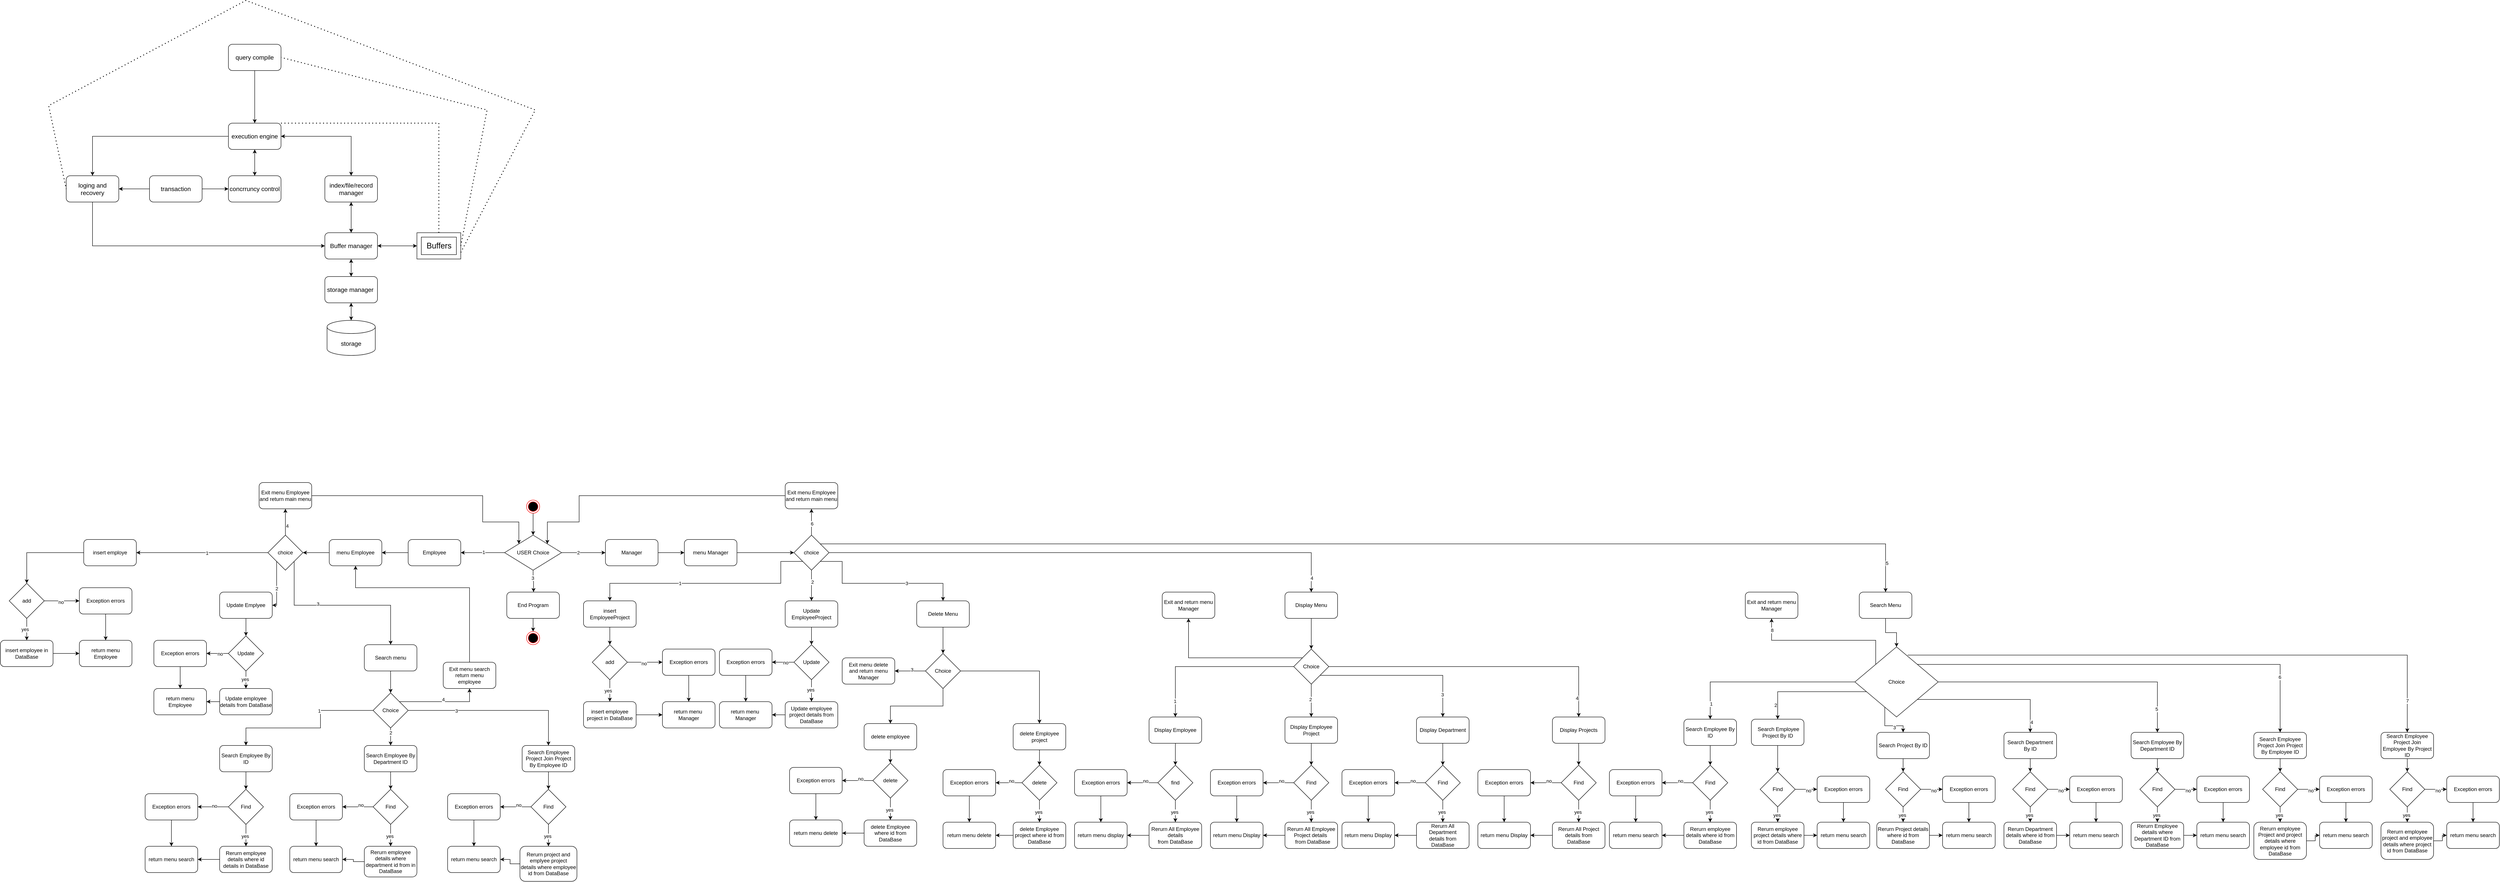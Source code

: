 <mxfile version="24.4.6" type="device">
  <diagram name="Page-1" id="XRLeTd8azhKNHmmkkcV2">
    <mxGraphModel dx="2937" dy="3224" grid="1" gridSize="10" guides="1" tooltips="1" connect="1" arrows="1" fold="1" page="1" pageScale="1" pageWidth="850" pageHeight="1100" math="0" shadow="0">
      <root>
        <mxCell id="0" />
        <mxCell id="1" parent="0" />
        <mxCell id="SfsOYb53XxXa-xQl9RYC-4" style="edgeStyle=orthogonalEdgeStyle;rounded=0;orthogonalLoop=1;jettySize=auto;html=1;exitX=0.5;exitY=1;exitDx=0;exitDy=0;entryX=0.5;entryY=0;entryDx=0;entryDy=0;" parent="1" source="SfsOYb53XxXa-xQl9RYC-1" target="SfsOYb53XxXa-xQl9RYC-2" edge="1">
          <mxGeometry relative="1" as="geometry" />
        </mxCell>
        <mxCell id="SfsOYb53XxXa-xQl9RYC-1" value="" style="ellipse;html=1;shape=endState;fillColor=#000000;strokeColor=#ff0000;" parent="1" vertex="1">
          <mxGeometry x="410" y="20" width="30" height="30" as="geometry" />
        </mxCell>
        <mxCell id="SfsOYb53XxXa-xQl9RYC-8" style="edgeStyle=orthogonalEdgeStyle;rounded=0;orthogonalLoop=1;jettySize=auto;html=1;exitX=0;exitY=0.5;exitDx=0;exitDy=0;" parent="1" source="SfsOYb53XxXa-xQl9RYC-2" target="SfsOYb53XxXa-xQl9RYC-7" edge="1">
          <mxGeometry relative="1" as="geometry" />
        </mxCell>
        <mxCell id="SfsOYb53XxXa-xQl9RYC-13" value="1" style="edgeLabel;html=1;align=center;verticalAlign=middle;resizable=0;points=[];" parent="SfsOYb53XxXa-xQl9RYC-8" vertex="1" connectable="0">
          <mxGeometry x="-0.027" y="-1" relative="1" as="geometry">
            <mxPoint as="offset" />
          </mxGeometry>
        </mxCell>
        <mxCell id="SfsOYb53XxXa-xQl9RYC-9" style="edgeStyle=orthogonalEdgeStyle;rounded=0;orthogonalLoop=1;jettySize=auto;html=1;" parent="1" source="SfsOYb53XxXa-xQl9RYC-2" target="SfsOYb53XxXa-xQl9RYC-6" edge="1">
          <mxGeometry relative="1" as="geometry" />
        </mxCell>
        <mxCell id="SfsOYb53XxXa-xQl9RYC-14" value="2" style="edgeLabel;html=1;align=center;verticalAlign=middle;resizable=0;points=[];" parent="SfsOYb53XxXa-xQl9RYC-9" vertex="1" connectable="0">
          <mxGeometry x="-0.253" relative="1" as="geometry">
            <mxPoint as="offset" />
          </mxGeometry>
        </mxCell>
        <mxCell id="SfsOYb53XxXa-xQl9RYC-10" style="edgeStyle=orthogonalEdgeStyle;rounded=0;orthogonalLoop=1;jettySize=auto;html=1;exitX=0.5;exitY=1;exitDx=0;exitDy=0;" parent="1" source="SfsOYb53XxXa-xQl9RYC-2" target="SfsOYb53XxXa-xQl9RYC-57" edge="1">
          <mxGeometry relative="1" as="geometry">
            <mxPoint x="425" y="230" as="targetPoint" />
            <Array as="points">
              <mxPoint x="425" y="205" />
              <mxPoint x="426" y="205" />
            </Array>
          </mxGeometry>
        </mxCell>
        <mxCell id="SfsOYb53XxXa-xQl9RYC-15" value="3" style="edgeLabel;html=1;align=center;verticalAlign=middle;resizable=0;points=[];" parent="SfsOYb53XxXa-xQl9RYC-10" vertex="1" connectable="0">
          <mxGeometry x="-0.292" y="-1" relative="1" as="geometry">
            <mxPoint as="offset" />
          </mxGeometry>
        </mxCell>
        <mxCell id="SfsOYb53XxXa-xQl9RYC-2" value="USER Choice" style="rhombus;whiteSpace=wrap;html=1;" parent="1" vertex="1">
          <mxGeometry x="360" y="100" width="130" height="80" as="geometry" />
        </mxCell>
        <mxCell id="SfsOYb53XxXa-xQl9RYC-133" style="edgeStyle=orthogonalEdgeStyle;rounded=0;orthogonalLoop=1;jettySize=auto;html=1;exitX=1;exitY=0.5;exitDx=0;exitDy=0;entryX=0;entryY=0.5;entryDx=0;entryDy=0;" parent="1" source="SfsOYb53XxXa-xQl9RYC-6" target="SfsOYb53XxXa-xQl9RYC-132" edge="1">
          <mxGeometry relative="1" as="geometry" />
        </mxCell>
        <mxCell id="SfsOYb53XxXa-xQl9RYC-6" value="Manager" style="rounded=1;whiteSpace=wrap;html=1;" parent="1" vertex="1">
          <mxGeometry x="590" y="110" width="120" height="60" as="geometry" />
        </mxCell>
        <mxCell id="SfsOYb53XxXa-xQl9RYC-68" style="edgeStyle=orthogonalEdgeStyle;rounded=0;orthogonalLoop=1;jettySize=auto;html=1;exitX=0;exitY=0.5;exitDx=0;exitDy=0;" parent="1" source="SfsOYb53XxXa-xQl9RYC-7" edge="1">
          <mxGeometry relative="1" as="geometry">
            <mxPoint x="80" y="140" as="targetPoint" />
          </mxGeometry>
        </mxCell>
        <mxCell id="SfsOYb53XxXa-xQl9RYC-7" value="Employee" style="rounded=1;whiteSpace=wrap;html=1;" parent="1" vertex="1">
          <mxGeometry x="140" y="110" width="120" height="60" as="geometry" />
        </mxCell>
        <mxCell id="SfsOYb53XxXa-xQl9RYC-18" style="edgeStyle=orthogonalEdgeStyle;rounded=0;orthogonalLoop=1;jettySize=auto;html=1;exitX=0;exitY=0.5;exitDx=0;exitDy=0;entryX=1;entryY=0.5;entryDx=0;entryDy=0;" parent="1" source="SfsOYb53XxXa-xQl9RYC-16" target="SfsOYb53XxXa-xQl9RYC-17" edge="1">
          <mxGeometry relative="1" as="geometry" />
        </mxCell>
        <mxCell id="SfsOYb53XxXa-xQl9RYC-38" value="1" style="edgeLabel;html=1;align=center;verticalAlign=middle;resizable=0;points=[];" parent="SfsOYb53XxXa-xQl9RYC-18" vertex="1" connectable="0">
          <mxGeometry x="-0.07" y="1" relative="1" as="geometry">
            <mxPoint as="offset" />
          </mxGeometry>
        </mxCell>
        <mxCell id="SfsOYb53XxXa-xQl9RYC-42" style="edgeStyle=orthogonalEdgeStyle;rounded=0;orthogonalLoop=1;jettySize=auto;html=1;exitX=0;exitY=1;exitDx=0;exitDy=0;entryX=1;entryY=0.5;entryDx=0;entryDy=0;" parent="1" source="SfsOYb53XxXa-xQl9RYC-16" target="SfsOYb53XxXa-xQl9RYC-41" edge="1">
          <mxGeometry relative="1" as="geometry">
            <Array as="points">
              <mxPoint x="-160" y="260" />
            </Array>
          </mxGeometry>
        </mxCell>
        <mxCell id="SfsOYb53XxXa-xQl9RYC-43" value="2" style="edgeLabel;html=1;align=center;verticalAlign=middle;resizable=0;points=[];" parent="SfsOYb53XxXa-xQl9RYC-42" vertex="1" connectable="0">
          <mxGeometry x="0.117" relative="1" as="geometry">
            <mxPoint as="offset" />
          </mxGeometry>
        </mxCell>
        <mxCell id="SfsOYb53XxXa-xQl9RYC-63" style="edgeStyle=orthogonalEdgeStyle;rounded=0;orthogonalLoop=1;jettySize=auto;html=1;entryX=0.5;entryY=1;entryDx=0;entryDy=0;" parent="1" source="SfsOYb53XxXa-xQl9RYC-16" target="SfsOYb53XxXa-xQl9RYC-62" edge="1">
          <mxGeometry relative="1" as="geometry" />
        </mxCell>
        <mxCell id="SfsOYb53XxXa-xQl9RYC-64" value="4" style="edgeLabel;html=1;align=center;verticalAlign=middle;resizable=0;points=[];" parent="SfsOYb53XxXa-xQl9RYC-63" vertex="1" connectable="0">
          <mxGeometry x="-0.289" y="-4" relative="1" as="geometry">
            <mxPoint as="offset" />
          </mxGeometry>
        </mxCell>
        <mxCell id="SfsOYb53XxXa-xQl9RYC-65" style="edgeStyle=orthogonalEdgeStyle;rounded=0;orthogonalLoop=1;jettySize=auto;html=1;exitX=1;exitY=1;exitDx=0;exitDy=0;entryX=0.5;entryY=0;entryDx=0;entryDy=0;" parent="1" source="SfsOYb53XxXa-xQl9RYC-16" target="SfsOYb53XxXa-xQl9RYC-61" edge="1">
          <mxGeometry relative="1" as="geometry">
            <Array as="points">
              <mxPoint x="-120" y="260" />
              <mxPoint x="100" y="260" />
            </Array>
          </mxGeometry>
        </mxCell>
        <mxCell id="SfsOYb53XxXa-xQl9RYC-74" value="3" style="edgeLabel;html=1;align=center;verticalAlign=middle;resizable=0;points=[];" parent="SfsOYb53XxXa-xQl9RYC-65" vertex="1" connectable="0">
          <mxGeometry x="-0.249" y="3" relative="1" as="geometry">
            <mxPoint as="offset" />
          </mxGeometry>
        </mxCell>
        <mxCell id="SfsOYb53XxXa-xQl9RYC-16" value="choice" style="rhombus;whiteSpace=wrap;html=1;" parent="1" vertex="1">
          <mxGeometry x="-180" y="100" width="80" height="80" as="geometry" />
        </mxCell>
        <mxCell id="SfsOYb53XxXa-xQl9RYC-22" style="edgeStyle=orthogonalEdgeStyle;rounded=0;orthogonalLoop=1;jettySize=auto;html=1;exitX=0;exitY=0.5;exitDx=0;exitDy=0;entryX=0.5;entryY=0;entryDx=0;entryDy=0;" parent="1" source="SfsOYb53XxXa-xQl9RYC-17" target="SfsOYb53XxXa-xQl9RYC-21" edge="1">
          <mxGeometry relative="1" as="geometry">
            <Array as="points">
              <mxPoint x="-730" y="140" />
            </Array>
          </mxGeometry>
        </mxCell>
        <mxCell id="SfsOYb53XxXa-xQl9RYC-17" value="insert employe" style="rounded=1;whiteSpace=wrap;html=1;" parent="1" vertex="1">
          <mxGeometry x="-600" y="110" width="120" height="60" as="geometry" />
        </mxCell>
        <mxCell id="SfsOYb53XxXa-xQl9RYC-24" style="edgeStyle=orthogonalEdgeStyle;rounded=0;orthogonalLoop=1;jettySize=auto;html=1;exitX=0.5;exitY=1;exitDx=0;exitDy=0;" parent="1" source="SfsOYb53XxXa-xQl9RYC-21" target="SfsOYb53XxXa-xQl9RYC-23" edge="1">
          <mxGeometry relative="1" as="geometry" />
        </mxCell>
        <mxCell id="SfsOYb53XxXa-xQl9RYC-25" value="yes" style="edgeLabel;html=1;align=center;verticalAlign=middle;resizable=0;points=[];" parent="SfsOYb53XxXa-xQl9RYC-24" vertex="1" connectable="0">
          <mxGeometry x="-0.027" y="-4" relative="1" as="geometry">
            <mxPoint as="offset" />
          </mxGeometry>
        </mxCell>
        <mxCell id="SfsOYb53XxXa-xQl9RYC-35" style="edgeStyle=orthogonalEdgeStyle;rounded=0;orthogonalLoop=1;jettySize=auto;html=1;exitX=1;exitY=0.5;exitDx=0;exitDy=0;entryX=0;entryY=0.5;entryDx=0;entryDy=0;" parent="1" source="SfsOYb53XxXa-xQl9RYC-21" target="SfsOYb53XxXa-xQl9RYC-34" edge="1">
          <mxGeometry relative="1" as="geometry" />
        </mxCell>
        <mxCell id="SfsOYb53XxXa-xQl9RYC-37" value="no" style="edgeLabel;html=1;align=center;verticalAlign=middle;resizable=0;points=[];" parent="SfsOYb53XxXa-xQl9RYC-35" vertex="1" connectable="0">
          <mxGeometry x="-0.058" y="-3" relative="1" as="geometry">
            <mxPoint as="offset" />
          </mxGeometry>
        </mxCell>
        <mxCell id="SfsOYb53XxXa-xQl9RYC-21" value="add" style="rhombus;whiteSpace=wrap;html=1;" parent="1" vertex="1">
          <mxGeometry x="-770" y="210" width="80" height="80" as="geometry" />
        </mxCell>
        <mxCell id="SfsOYb53XxXa-xQl9RYC-28" style="edgeStyle=orthogonalEdgeStyle;rounded=0;orthogonalLoop=1;jettySize=auto;html=1;exitX=1;exitY=0.5;exitDx=0;exitDy=0;entryX=0;entryY=0.5;entryDx=0;entryDy=0;" parent="1" source="SfsOYb53XxXa-xQl9RYC-23" target="SfsOYb53XxXa-xQl9RYC-29" edge="1">
          <mxGeometry relative="1" as="geometry">
            <mxPoint x="-620" y="370" as="targetPoint" />
          </mxGeometry>
        </mxCell>
        <mxCell id="SfsOYb53XxXa-xQl9RYC-23" value="insert employee in DataBase" style="rounded=1;whiteSpace=wrap;html=1;" parent="1" vertex="1">
          <mxGeometry x="-790" y="340" width="120" height="60" as="geometry" />
        </mxCell>
        <mxCell id="SfsOYb53XxXa-xQl9RYC-29" value="return menu Employee" style="rounded=1;whiteSpace=wrap;html=1;" parent="1" vertex="1">
          <mxGeometry x="-610" y="340" width="120" height="60" as="geometry" />
        </mxCell>
        <mxCell id="SfsOYb53XxXa-xQl9RYC-36" style="edgeStyle=orthogonalEdgeStyle;rounded=0;orthogonalLoop=1;jettySize=auto;html=1;exitX=0.5;exitY=1;exitDx=0;exitDy=0;entryX=0.5;entryY=0;entryDx=0;entryDy=0;" parent="1" source="SfsOYb53XxXa-xQl9RYC-34" target="SfsOYb53XxXa-xQl9RYC-29" edge="1">
          <mxGeometry relative="1" as="geometry" />
        </mxCell>
        <mxCell id="SfsOYb53XxXa-xQl9RYC-34" value="Exception errors" style="rounded=1;whiteSpace=wrap;html=1;" parent="1" vertex="1">
          <mxGeometry x="-610" y="220" width="120" height="60" as="geometry" />
        </mxCell>
        <mxCell id="SfsOYb53XxXa-xQl9RYC-44" style="edgeStyle=orthogonalEdgeStyle;rounded=0;orthogonalLoop=1;jettySize=auto;html=1;exitX=0.5;exitY=1;exitDx=0;exitDy=0;entryX=0.5;entryY=0;entryDx=0;entryDy=0;" parent="1" source="SfsOYb53XxXa-xQl9RYC-41" target="SfsOYb53XxXa-xQl9RYC-45" edge="1">
          <mxGeometry relative="1" as="geometry">
            <mxPoint x="-280" y="330" as="targetPoint" />
          </mxGeometry>
        </mxCell>
        <mxCell id="SfsOYb53XxXa-xQl9RYC-41" value="Update Emplyee" style="rounded=1;whiteSpace=wrap;html=1;" parent="1" vertex="1">
          <mxGeometry x="-290" y="230" width="120" height="60" as="geometry" />
        </mxCell>
        <mxCell id="SfsOYb53XxXa-xQl9RYC-48" value="" style="edgeStyle=orthogonalEdgeStyle;rounded=0;orthogonalLoop=1;jettySize=auto;html=1;" parent="1" source="SfsOYb53XxXa-xQl9RYC-45" target="SfsOYb53XxXa-xQl9RYC-46" edge="1">
          <mxGeometry relative="1" as="geometry" />
        </mxCell>
        <mxCell id="SfsOYb53XxXa-xQl9RYC-50" value="no" style="edgeLabel;html=1;align=center;verticalAlign=middle;resizable=0;points=[];" parent="SfsOYb53XxXa-xQl9RYC-48" vertex="1" connectable="0">
          <mxGeometry x="-0.233" y="1" relative="1" as="geometry">
            <mxPoint as="offset" />
          </mxGeometry>
        </mxCell>
        <mxCell id="SfsOYb53XxXa-xQl9RYC-49" style="edgeStyle=orthogonalEdgeStyle;rounded=0;orthogonalLoop=1;jettySize=auto;html=1;entryX=0.5;entryY=0;entryDx=0;entryDy=0;" parent="1" source="SfsOYb53XxXa-xQl9RYC-45" target="SfsOYb53XxXa-xQl9RYC-47" edge="1">
          <mxGeometry relative="1" as="geometry" />
        </mxCell>
        <mxCell id="SfsOYb53XxXa-xQl9RYC-51" value="yes" style="edgeLabel;html=1;align=center;verticalAlign=middle;resizable=0;points=[];" parent="SfsOYb53XxXa-xQl9RYC-49" vertex="1" connectable="0">
          <mxGeometry x="-0.083" y="-2" relative="1" as="geometry">
            <mxPoint as="offset" />
          </mxGeometry>
        </mxCell>
        <mxCell id="SfsOYb53XxXa-xQl9RYC-45" value="Update" style="rhombus;whiteSpace=wrap;html=1;" parent="1" vertex="1">
          <mxGeometry x="-270" y="330" width="80" height="80" as="geometry" />
        </mxCell>
        <mxCell id="SfsOYb53XxXa-xQl9RYC-54" style="edgeStyle=orthogonalEdgeStyle;rounded=0;orthogonalLoop=1;jettySize=auto;html=1;entryX=0.5;entryY=0;entryDx=0;entryDy=0;" parent="1" source="SfsOYb53XxXa-xQl9RYC-46" target="SfsOYb53XxXa-xQl9RYC-53" edge="1">
          <mxGeometry relative="1" as="geometry" />
        </mxCell>
        <mxCell id="SfsOYb53XxXa-xQl9RYC-46" value="Exception errors" style="rounded=1;whiteSpace=wrap;html=1;" parent="1" vertex="1">
          <mxGeometry x="-440" y="340" width="120" height="60" as="geometry" />
        </mxCell>
        <mxCell id="SfsOYb53XxXa-xQl9RYC-55" style="edgeStyle=orthogonalEdgeStyle;rounded=0;orthogonalLoop=1;jettySize=auto;html=1;exitX=0;exitY=0.5;exitDx=0;exitDy=0;entryX=1;entryY=0.5;entryDx=0;entryDy=0;" parent="1" source="SfsOYb53XxXa-xQl9RYC-47" target="SfsOYb53XxXa-xQl9RYC-53" edge="1">
          <mxGeometry relative="1" as="geometry" />
        </mxCell>
        <mxCell id="SfsOYb53XxXa-xQl9RYC-47" value="Update employee details&amp;nbsp;from&amp;nbsp;DataBase" style="rounded=1;whiteSpace=wrap;html=1;" parent="1" vertex="1">
          <mxGeometry x="-290" y="450" width="120" height="60" as="geometry" />
        </mxCell>
        <mxCell id="SfsOYb53XxXa-xQl9RYC-53" value="return menu Employee" style="rounded=1;whiteSpace=wrap;html=1;" parent="1" vertex="1">
          <mxGeometry x="-440" y="450" width="120" height="60" as="geometry" />
        </mxCell>
        <mxCell id="SfsOYb53XxXa-xQl9RYC-60" style="edgeStyle=orthogonalEdgeStyle;rounded=0;orthogonalLoop=1;jettySize=auto;html=1;exitX=0.5;exitY=1;exitDx=0;exitDy=0;" parent="1" source="SfsOYb53XxXa-xQl9RYC-57" target="SfsOYb53XxXa-xQl9RYC-59" edge="1">
          <mxGeometry relative="1" as="geometry" />
        </mxCell>
        <mxCell id="SfsOYb53XxXa-xQl9RYC-57" value="End Program" style="rounded=1;whiteSpace=wrap;html=1;" parent="1" vertex="1">
          <mxGeometry x="365" y="230" width="120" height="60" as="geometry" />
        </mxCell>
        <mxCell id="SfsOYb53XxXa-xQl9RYC-59" value="" style="ellipse;html=1;shape=endState;fillColor=#000000;strokeColor=#ff0000;" parent="1" vertex="1">
          <mxGeometry x="410" y="320" width="30" height="30" as="geometry" />
        </mxCell>
        <mxCell id="SfsOYb53XxXa-xQl9RYC-66" style="edgeStyle=orthogonalEdgeStyle;rounded=0;orthogonalLoop=1;jettySize=auto;html=1;exitX=0.5;exitY=1;exitDx=0;exitDy=0;" parent="1" source="SfsOYb53XxXa-xQl9RYC-61" target="SfsOYb53XxXa-xQl9RYC-67" edge="1">
          <mxGeometry relative="1" as="geometry">
            <mxPoint x="10" y="460" as="targetPoint" />
          </mxGeometry>
        </mxCell>
        <mxCell id="SfsOYb53XxXa-xQl9RYC-61" value="Search menu" style="rounded=1;whiteSpace=wrap;html=1;" parent="1" vertex="1">
          <mxGeometry x="40" y="350" width="120" height="60" as="geometry" />
        </mxCell>
        <mxCell id="SfsOYb53XxXa-xQl9RYC-73" style="edgeStyle=orthogonalEdgeStyle;rounded=0;orthogonalLoop=1;jettySize=auto;html=1;exitX=1;exitY=0.5;exitDx=0;exitDy=0;entryX=0;entryY=0;entryDx=0;entryDy=0;" parent="1" source="SfsOYb53XxXa-xQl9RYC-62" target="SfsOYb53XxXa-xQl9RYC-2" edge="1">
          <mxGeometry relative="1" as="geometry">
            <Array as="points">
              <mxPoint x="310" y="10" />
              <mxPoint x="310" y="70" />
              <mxPoint x="393" y="70" />
            </Array>
          </mxGeometry>
        </mxCell>
        <mxCell id="SfsOYb53XxXa-xQl9RYC-62" value="Exit menu Employee&lt;br&gt;and return main menu" style="rounded=1;whiteSpace=wrap;html=1;" parent="1" vertex="1">
          <mxGeometry x="-200" y="-20" width="120" height="60" as="geometry" />
        </mxCell>
        <mxCell id="SfsOYb53XxXa-xQl9RYC-75" style="edgeStyle=orthogonalEdgeStyle;rounded=0;orthogonalLoop=1;jettySize=auto;html=1;exitX=0;exitY=0.5;exitDx=0;exitDy=0;entryX=0.5;entryY=0;entryDx=0;entryDy=0;" parent="1" source="SfsOYb53XxXa-xQl9RYC-67" target="SfsOYb53XxXa-xQl9RYC-76" edge="1">
          <mxGeometry relative="1" as="geometry">
            <mxPoint y="590" as="targetPoint" />
            <Array as="points">
              <mxPoint x="-60" y="500" />
              <mxPoint x="-60" y="540" />
              <mxPoint x="-230" y="540" />
            </Array>
          </mxGeometry>
        </mxCell>
        <mxCell id="SfsOYb53XxXa-xQl9RYC-77" value="1" style="edgeLabel;html=1;align=center;verticalAlign=middle;resizable=0;points=[];" parent="SfsOYb53XxXa-xQl9RYC-75" vertex="1" connectable="0">
          <mxGeometry x="-0.347" y="-3" relative="1" as="geometry">
            <mxPoint as="offset" />
          </mxGeometry>
        </mxCell>
        <mxCell id="SfsOYb53XxXa-xQl9RYC-79" style="edgeStyle=orthogonalEdgeStyle;rounded=0;orthogonalLoop=1;jettySize=auto;html=1;exitX=0.5;exitY=1;exitDx=0;exitDy=0;entryX=0.5;entryY=0;entryDx=0;entryDy=0;" parent="1" source="SfsOYb53XxXa-xQl9RYC-67" target="SfsOYb53XxXa-xQl9RYC-78" edge="1">
          <mxGeometry relative="1" as="geometry" />
        </mxCell>
        <mxCell id="SfsOYb53XxXa-xQl9RYC-80" value="2" style="edgeLabel;html=1;align=center;verticalAlign=middle;resizable=0;points=[];" parent="SfsOYb53XxXa-xQl9RYC-79" vertex="1" connectable="0">
          <mxGeometry x="-0.483" relative="1" as="geometry">
            <mxPoint as="offset" />
          </mxGeometry>
        </mxCell>
        <mxCell id="SfsOYb53XxXa-xQl9RYC-82" style="edgeStyle=orthogonalEdgeStyle;rounded=0;orthogonalLoop=1;jettySize=auto;html=1;exitX=1;exitY=0.5;exitDx=0;exitDy=0;" parent="1" source="SfsOYb53XxXa-xQl9RYC-67" target="SfsOYb53XxXa-xQl9RYC-81" edge="1">
          <mxGeometry relative="1" as="geometry" />
        </mxCell>
        <mxCell id="SfsOYb53XxXa-xQl9RYC-89" value="3" style="edgeLabel;html=1;align=center;verticalAlign=middle;resizable=0;points=[];" parent="SfsOYb53XxXa-xQl9RYC-82" vertex="1" connectable="0">
          <mxGeometry x="-0.453" y="-1" relative="1" as="geometry">
            <mxPoint as="offset" />
          </mxGeometry>
        </mxCell>
        <mxCell id="SfsOYb53XxXa-xQl9RYC-85" style="edgeStyle=orthogonalEdgeStyle;rounded=0;orthogonalLoop=1;jettySize=auto;html=1;exitX=1;exitY=0;exitDx=0;exitDy=0;entryX=0.5;entryY=1;entryDx=0;entryDy=0;" parent="1" source="SfsOYb53XxXa-xQl9RYC-67" target="SfsOYb53XxXa-xQl9RYC-84" edge="1">
          <mxGeometry relative="1" as="geometry" />
        </mxCell>
        <mxCell id="SfsOYb53XxXa-xQl9RYC-88" value="4" style="edgeLabel;html=1;align=center;verticalAlign=middle;resizable=0;points=[];" parent="SfsOYb53XxXa-xQl9RYC-85" vertex="1" connectable="0">
          <mxGeometry x="0.049" y="5" relative="1" as="geometry">
            <mxPoint as="offset" />
          </mxGeometry>
        </mxCell>
        <mxCell id="SfsOYb53XxXa-xQl9RYC-67" value="Choice" style="rhombus;whiteSpace=wrap;html=1;" parent="1" vertex="1">
          <mxGeometry x="60" y="460" width="80" height="80" as="geometry" />
        </mxCell>
        <mxCell id="SfsOYb53XxXa-xQl9RYC-72" style="edgeStyle=orthogonalEdgeStyle;rounded=0;orthogonalLoop=1;jettySize=auto;html=1;exitX=0;exitY=0.5;exitDx=0;exitDy=0;entryX=1;entryY=0.5;entryDx=0;entryDy=0;" parent="1" source="SfsOYb53XxXa-xQl9RYC-69" target="SfsOYb53XxXa-xQl9RYC-16" edge="1">
          <mxGeometry relative="1" as="geometry" />
        </mxCell>
        <mxCell id="SfsOYb53XxXa-xQl9RYC-69" value="menu Employee" style="rounded=1;whiteSpace=wrap;html=1;" parent="1" vertex="1">
          <mxGeometry x="-40" y="110" width="120" height="60" as="geometry" />
        </mxCell>
        <mxCell id="SfsOYb53XxXa-xQl9RYC-91" style="edgeStyle=orthogonalEdgeStyle;rounded=0;orthogonalLoop=1;jettySize=auto;html=1;exitX=0.5;exitY=1;exitDx=0;exitDy=0;" parent="1" source="SfsOYb53XxXa-xQl9RYC-76" target="SfsOYb53XxXa-xQl9RYC-90" edge="1">
          <mxGeometry relative="1" as="geometry" />
        </mxCell>
        <mxCell id="SfsOYb53XxXa-xQl9RYC-76" value="Search Employee By ID" style="rounded=1;whiteSpace=wrap;html=1;" parent="1" vertex="1">
          <mxGeometry x="-290" y="580" width="120" height="60" as="geometry" />
        </mxCell>
        <mxCell id="SfsOYb53XxXa-xQl9RYC-118" style="edgeStyle=orthogonalEdgeStyle;rounded=0;orthogonalLoop=1;jettySize=auto;html=1;exitX=0.5;exitY=1;exitDx=0;exitDy=0;" parent="1" source="SfsOYb53XxXa-xQl9RYC-78" target="SfsOYb53XxXa-xQl9RYC-112" edge="1">
          <mxGeometry relative="1" as="geometry" />
        </mxCell>
        <mxCell id="SfsOYb53XxXa-xQl9RYC-78" value="Search Employee By Department ID" style="rounded=1;whiteSpace=wrap;html=1;" parent="1" vertex="1">
          <mxGeometry x="40" y="580" width="120" height="60" as="geometry" />
        </mxCell>
        <mxCell id="SfsOYb53XxXa-xQl9RYC-131" style="edgeStyle=orthogonalEdgeStyle;rounded=0;orthogonalLoop=1;jettySize=auto;html=1;exitX=0.5;exitY=1;exitDx=0;exitDy=0;" parent="1" source="SfsOYb53XxXa-xQl9RYC-81" target="SfsOYb53XxXa-xQl9RYC-125" edge="1">
          <mxGeometry relative="1" as="geometry" />
        </mxCell>
        <mxCell id="SfsOYb53XxXa-xQl9RYC-81" value="Search Employee Project Join Project By Employee ID" style="rounded=1;whiteSpace=wrap;html=1;" parent="1" vertex="1">
          <mxGeometry x="400" y="580" width="120" height="60" as="geometry" />
        </mxCell>
        <mxCell id="SfsOYb53XxXa-xQl9RYC-87" style="edgeStyle=orthogonalEdgeStyle;rounded=0;orthogonalLoop=1;jettySize=auto;html=1;exitX=0.5;exitY=0;exitDx=0;exitDy=0;entryX=0.5;entryY=1;entryDx=0;entryDy=0;" parent="1" source="SfsOYb53XxXa-xQl9RYC-84" target="SfsOYb53XxXa-xQl9RYC-69" edge="1">
          <mxGeometry relative="1" as="geometry">
            <Array as="points">
              <mxPoint x="280" y="220" />
              <mxPoint x="20" y="220" />
            </Array>
          </mxGeometry>
        </mxCell>
        <mxCell id="SfsOYb53XxXa-xQl9RYC-84" value="Exit menu search return menu employee" style="rounded=1;whiteSpace=wrap;html=1;" parent="1" vertex="1">
          <mxGeometry x="220" y="390" width="120" height="60" as="geometry" />
        </mxCell>
        <mxCell id="SfsOYb53XxXa-xQl9RYC-93" style="edgeStyle=orthogonalEdgeStyle;rounded=0;orthogonalLoop=1;jettySize=auto;html=1;exitX=0.5;exitY=1;exitDx=0;exitDy=0;entryX=0.5;entryY=0;entryDx=0;entryDy=0;" parent="1" source="SfsOYb53XxXa-xQl9RYC-90" target="SfsOYb53XxXa-xQl9RYC-92" edge="1">
          <mxGeometry relative="1" as="geometry" />
        </mxCell>
        <mxCell id="SfsOYb53XxXa-xQl9RYC-94" value="yes" style="edgeLabel;html=1;align=center;verticalAlign=middle;resizable=0;points=[];" parent="SfsOYb53XxXa-xQl9RYC-93" vertex="1" connectable="0">
          <mxGeometry x="0.067" y="-2" relative="1" as="geometry">
            <mxPoint as="offset" />
          </mxGeometry>
        </mxCell>
        <mxCell id="SfsOYb53XxXa-xQl9RYC-98" style="edgeStyle=orthogonalEdgeStyle;rounded=0;orthogonalLoop=1;jettySize=auto;html=1;exitX=0;exitY=0.5;exitDx=0;exitDy=0;entryX=1;entryY=0.5;entryDx=0;entryDy=0;" parent="1" source="SfsOYb53XxXa-xQl9RYC-90" target="SfsOYb53XxXa-xQl9RYC-97" edge="1">
          <mxGeometry relative="1" as="geometry" />
        </mxCell>
        <mxCell id="SfsOYb53XxXa-xQl9RYC-119" value="no" style="edgeLabel;html=1;align=center;verticalAlign=middle;resizable=0;points=[];" parent="SfsOYb53XxXa-xQl9RYC-98" vertex="1" connectable="0">
          <mxGeometry x="-0.076" y="-2" relative="1" as="geometry">
            <mxPoint as="offset" />
          </mxGeometry>
        </mxCell>
        <mxCell id="SfsOYb53XxXa-xQl9RYC-90" value="Find" style="rhombus;whiteSpace=wrap;html=1;" parent="1" vertex="1">
          <mxGeometry x="-270" y="680" width="80" height="80" as="geometry" />
        </mxCell>
        <mxCell id="SfsOYb53XxXa-xQl9RYC-96" style="edgeStyle=orthogonalEdgeStyle;rounded=0;orthogonalLoop=1;jettySize=auto;html=1;exitX=0;exitY=0.5;exitDx=0;exitDy=0;entryX=1;entryY=0.5;entryDx=0;entryDy=0;" parent="1" source="SfsOYb53XxXa-xQl9RYC-92" target="SfsOYb53XxXa-xQl9RYC-95" edge="1">
          <mxGeometry relative="1" as="geometry" />
        </mxCell>
        <mxCell id="SfsOYb53XxXa-xQl9RYC-92" value="Rerurn employee details&amp;nbsp;where id details in DataBase" style="rounded=1;whiteSpace=wrap;html=1;" parent="1" vertex="1">
          <mxGeometry x="-290" y="810" width="120" height="60" as="geometry" />
        </mxCell>
        <mxCell id="SfsOYb53XxXa-xQl9RYC-95" value="return menu search" style="rounded=1;whiteSpace=wrap;html=1;" parent="1" vertex="1">
          <mxGeometry x="-460" y="810" width="120" height="60" as="geometry" />
        </mxCell>
        <mxCell id="SfsOYb53XxXa-xQl9RYC-99" style="edgeStyle=orthogonalEdgeStyle;rounded=0;orthogonalLoop=1;jettySize=auto;html=1;exitX=0.5;exitY=1;exitDx=0;exitDy=0;" parent="1" source="SfsOYb53XxXa-xQl9RYC-97" target="SfsOYb53XxXa-xQl9RYC-95" edge="1">
          <mxGeometry relative="1" as="geometry" />
        </mxCell>
        <mxCell id="SfsOYb53XxXa-xQl9RYC-97" value="Exception errors" style="rounded=1;whiteSpace=wrap;html=1;" parent="1" vertex="1">
          <mxGeometry x="-460" y="690" width="120" height="60" as="geometry" />
        </mxCell>
        <mxCell id="SfsOYb53XxXa-xQl9RYC-109" style="edgeStyle=orthogonalEdgeStyle;rounded=0;orthogonalLoop=1;jettySize=auto;html=1;exitX=0.5;exitY=1;exitDx=0;exitDy=0;entryX=0.5;entryY=0;entryDx=0;entryDy=0;" parent="1" source="SfsOYb53XxXa-xQl9RYC-112" target="SfsOYb53XxXa-xQl9RYC-114" edge="1">
          <mxGeometry relative="1" as="geometry" />
        </mxCell>
        <mxCell id="SfsOYb53XxXa-xQl9RYC-110" value="yes" style="edgeLabel;html=1;align=center;verticalAlign=middle;resizable=0;points=[];" parent="SfsOYb53XxXa-xQl9RYC-109" vertex="1" connectable="0">
          <mxGeometry x="0.067" y="-2" relative="1" as="geometry">
            <mxPoint as="offset" />
          </mxGeometry>
        </mxCell>
        <mxCell id="SfsOYb53XxXa-xQl9RYC-111" style="edgeStyle=orthogonalEdgeStyle;rounded=0;orthogonalLoop=1;jettySize=auto;html=1;exitX=0;exitY=0.5;exitDx=0;exitDy=0;entryX=1;entryY=0.5;entryDx=0;entryDy=0;" parent="1" source="SfsOYb53XxXa-xQl9RYC-112" target="SfsOYb53XxXa-xQl9RYC-117" edge="1">
          <mxGeometry relative="1" as="geometry" />
        </mxCell>
        <mxCell id="SfsOYb53XxXa-xQl9RYC-120" value="no" style="edgeLabel;html=1;align=center;verticalAlign=middle;resizable=0;points=[];" parent="SfsOYb53XxXa-xQl9RYC-111" vertex="1" connectable="0">
          <mxGeometry x="-0.191" y="-4" relative="1" as="geometry">
            <mxPoint as="offset" />
          </mxGeometry>
        </mxCell>
        <mxCell id="SfsOYb53XxXa-xQl9RYC-112" value="Find" style="rhombus;whiteSpace=wrap;html=1;" parent="1" vertex="1">
          <mxGeometry x="60" y="680" width="80" height="80" as="geometry" />
        </mxCell>
        <mxCell id="SfsOYb53XxXa-xQl9RYC-113" style="edgeStyle=orthogonalEdgeStyle;rounded=0;orthogonalLoop=1;jettySize=auto;html=1;exitX=0;exitY=0.5;exitDx=0;exitDy=0;entryX=1;entryY=0.5;entryDx=0;entryDy=0;" parent="1" source="SfsOYb53XxXa-xQl9RYC-114" target="SfsOYb53XxXa-xQl9RYC-115" edge="1">
          <mxGeometry relative="1" as="geometry" />
        </mxCell>
        <mxCell id="SfsOYb53XxXa-xQl9RYC-114" value="Rerurn employee details&amp;nbsp;where department id from in DataBase" style="rounded=1;whiteSpace=wrap;html=1;" parent="1" vertex="1">
          <mxGeometry x="40" y="810" width="120" height="70" as="geometry" />
        </mxCell>
        <mxCell id="SfsOYb53XxXa-xQl9RYC-115" value="return menu search" style="rounded=1;whiteSpace=wrap;html=1;" parent="1" vertex="1">
          <mxGeometry x="-130" y="810" width="120" height="60" as="geometry" />
        </mxCell>
        <mxCell id="SfsOYb53XxXa-xQl9RYC-116" style="edgeStyle=orthogonalEdgeStyle;rounded=0;orthogonalLoop=1;jettySize=auto;html=1;exitX=0.5;exitY=1;exitDx=0;exitDy=0;" parent="1" source="SfsOYb53XxXa-xQl9RYC-117" target="SfsOYb53XxXa-xQl9RYC-115" edge="1">
          <mxGeometry relative="1" as="geometry" />
        </mxCell>
        <mxCell id="SfsOYb53XxXa-xQl9RYC-117" value="Exception errors" style="rounded=1;whiteSpace=wrap;html=1;" parent="1" vertex="1">
          <mxGeometry x="-130" y="690" width="120" height="60" as="geometry" />
        </mxCell>
        <mxCell id="SfsOYb53XxXa-xQl9RYC-121" style="edgeStyle=orthogonalEdgeStyle;rounded=0;orthogonalLoop=1;jettySize=auto;html=1;exitX=0.5;exitY=1;exitDx=0;exitDy=0;entryX=0.5;entryY=0;entryDx=0;entryDy=0;" parent="1" source="SfsOYb53XxXa-xQl9RYC-125" target="SfsOYb53XxXa-xQl9RYC-127" edge="1">
          <mxGeometry relative="1" as="geometry" />
        </mxCell>
        <mxCell id="SfsOYb53XxXa-xQl9RYC-122" value="yes" style="edgeLabel;html=1;align=center;verticalAlign=middle;resizable=0;points=[];" parent="SfsOYb53XxXa-xQl9RYC-121" vertex="1" connectable="0">
          <mxGeometry x="0.067" y="-2" relative="1" as="geometry">
            <mxPoint as="offset" />
          </mxGeometry>
        </mxCell>
        <mxCell id="SfsOYb53XxXa-xQl9RYC-123" style="edgeStyle=orthogonalEdgeStyle;rounded=0;orthogonalLoop=1;jettySize=auto;html=1;exitX=0;exitY=0.5;exitDx=0;exitDy=0;entryX=1;entryY=0.5;entryDx=0;entryDy=0;" parent="1" source="SfsOYb53XxXa-xQl9RYC-125" target="SfsOYb53XxXa-xQl9RYC-130" edge="1">
          <mxGeometry relative="1" as="geometry" />
        </mxCell>
        <mxCell id="SfsOYb53XxXa-xQl9RYC-124" value="no" style="edgeLabel;html=1;align=center;verticalAlign=middle;resizable=0;points=[];" parent="SfsOYb53XxXa-xQl9RYC-123" vertex="1" connectable="0">
          <mxGeometry x="-0.191" y="-4" relative="1" as="geometry">
            <mxPoint as="offset" />
          </mxGeometry>
        </mxCell>
        <mxCell id="SfsOYb53XxXa-xQl9RYC-125" value="Find" style="rhombus;whiteSpace=wrap;html=1;" parent="1" vertex="1">
          <mxGeometry x="420" y="680" width="80" height="80" as="geometry" />
        </mxCell>
        <mxCell id="SfsOYb53XxXa-xQl9RYC-126" style="edgeStyle=orthogonalEdgeStyle;rounded=0;orthogonalLoop=1;jettySize=auto;html=1;exitX=0;exitY=0.5;exitDx=0;exitDy=0;entryX=1;entryY=0.5;entryDx=0;entryDy=0;" parent="1" source="SfsOYb53XxXa-xQl9RYC-127" target="SfsOYb53XxXa-xQl9RYC-128" edge="1">
          <mxGeometry relative="1" as="geometry" />
        </mxCell>
        <mxCell id="SfsOYb53XxXa-xQl9RYC-127" value="Rerurn project and emplyee project details&amp;nbsp;where employee id from DataBase" style="rounded=1;whiteSpace=wrap;html=1;" parent="1" vertex="1">
          <mxGeometry x="395" y="810" width="130" height="80" as="geometry" />
        </mxCell>
        <mxCell id="SfsOYb53XxXa-xQl9RYC-128" value="return menu search" style="rounded=1;whiteSpace=wrap;html=1;" parent="1" vertex="1">
          <mxGeometry x="230" y="810" width="120" height="60" as="geometry" />
        </mxCell>
        <mxCell id="SfsOYb53XxXa-xQl9RYC-129" style="edgeStyle=orthogonalEdgeStyle;rounded=0;orthogonalLoop=1;jettySize=auto;html=1;exitX=0.5;exitY=1;exitDx=0;exitDy=0;" parent="1" source="SfsOYb53XxXa-xQl9RYC-130" target="SfsOYb53XxXa-xQl9RYC-128" edge="1">
          <mxGeometry relative="1" as="geometry" />
        </mxCell>
        <mxCell id="SfsOYb53XxXa-xQl9RYC-130" value="Exception errors" style="rounded=1;whiteSpace=wrap;html=1;" parent="1" vertex="1">
          <mxGeometry x="230" y="690" width="120" height="60" as="geometry" />
        </mxCell>
        <mxCell id="SfsOYb53XxXa-xQl9RYC-135" style="edgeStyle=orthogonalEdgeStyle;rounded=0;orthogonalLoop=1;jettySize=auto;html=1;exitX=1;exitY=0.5;exitDx=0;exitDy=0;entryX=0;entryY=0.5;entryDx=0;entryDy=0;" parent="1" source="SfsOYb53XxXa-xQl9RYC-132" target="SfsOYb53XxXa-xQl9RYC-134" edge="1">
          <mxGeometry relative="1" as="geometry" />
        </mxCell>
        <mxCell id="SfsOYb53XxXa-xQl9RYC-132" value="menu Manager" style="rounded=1;whiteSpace=wrap;html=1;" parent="1" vertex="1">
          <mxGeometry x="770" y="110" width="120" height="60" as="geometry" />
        </mxCell>
        <mxCell id="SfsOYb53XxXa-xQl9RYC-155" style="edgeStyle=orthogonalEdgeStyle;rounded=0;orthogonalLoop=1;jettySize=auto;html=1;exitX=0;exitY=1;exitDx=0;exitDy=0;entryX=0.5;entryY=0;entryDx=0;entryDy=0;" parent="1" source="SfsOYb53XxXa-xQl9RYC-134" target="SfsOYb53XxXa-xQl9RYC-140" edge="1">
          <mxGeometry relative="1" as="geometry">
            <Array as="points">
              <mxPoint x="990" y="160" />
              <mxPoint x="990" y="210" />
              <mxPoint x="600" y="210" />
            </Array>
          </mxGeometry>
        </mxCell>
        <mxCell id="SfsOYb53XxXa-xQl9RYC-156" value="1" style="edgeLabel;html=1;align=center;verticalAlign=middle;resizable=0;points=[];" parent="SfsOYb53XxXa-xQl9RYC-155" vertex="1" connectable="0">
          <mxGeometry x="0.25" relative="1" as="geometry">
            <mxPoint x="1" as="offset" />
          </mxGeometry>
        </mxCell>
        <mxCell id="SfsOYb53XxXa-xQl9RYC-157" style="edgeStyle=orthogonalEdgeStyle;rounded=0;orthogonalLoop=1;jettySize=auto;html=1;exitX=0.5;exitY=1;exitDx=0;exitDy=0;entryX=0.5;entryY=0;entryDx=0;entryDy=0;" parent="1" source="SfsOYb53XxXa-xQl9RYC-134" target="SfsOYb53XxXa-xQl9RYC-158" edge="1">
          <mxGeometry relative="1" as="geometry">
            <mxPoint x="1050.143" y="250" as="targetPoint" />
          </mxGeometry>
        </mxCell>
        <mxCell id="SfsOYb53XxXa-xQl9RYC-159" value="2" style="edgeLabel;html=1;align=center;verticalAlign=middle;resizable=0;points=[];" parent="SfsOYb53XxXa-xQl9RYC-157" vertex="1" connectable="0">
          <mxGeometry x="-0.23" y="2" relative="1" as="geometry">
            <mxPoint as="offset" />
          </mxGeometry>
        </mxCell>
        <mxCell id="SfsOYb53XxXa-xQl9RYC-173" style="edgeStyle=orthogonalEdgeStyle;rounded=0;orthogonalLoop=1;jettySize=auto;html=1;exitX=1;exitY=1;exitDx=0;exitDy=0;entryX=0.5;entryY=0;entryDx=0;entryDy=0;" parent="1" source="SfsOYb53XxXa-xQl9RYC-134" target="SfsOYb53XxXa-xQl9RYC-171" edge="1">
          <mxGeometry relative="1" as="geometry">
            <mxPoint x="1090.0" y="160" as="sourcePoint" />
            <mxPoint x="1360" y="250" as="targetPoint" />
            <Array as="points">
              <mxPoint x="1130" y="160" />
              <mxPoint x="1130" y="210" />
              <mxPoint x="1360" y="210" />
            </Array>
          </mxGeometry>
        </mxCell>
        <mxCell id="SfsOYb53XxXa-xQl9RYC-253" value="3" style="edgeLabel;html=1;align=center;verticalAlign=middle;resizable=0;points=[];" parent="SfsOYb53XxXa-xQl9RYC-173" vertex="1" connectable="0">
          <mxGeometry x="0.327" relative="1" as="geometry">
            <mxPoint x="1" as="offset" />
          </mxGeometry>
        </mxCell>
        <mxCell id="SfsOYb53XxXa-xQl9RYC-254" style="edgeStyle=orthogonalEdgeStyle;rounded=0;orthogonalLoop=1;jettySize=auto;html=1;" parent="1" source="SfsOYb53XxXa-xQl9RYC-134" target="SfsOYb53XxXa-xQl9RYC-136" edge="1">
          <mxGeometry relative="1" as="geometry" />
        </mxCell>
        <mxCell id="SfsOYb53XxXa-xQl9RYC-255" value="6" style="edgeLabel;html=1;align=center;verticalAlign=middle;resizable=0;points=[];" parent="SfsOYb53XxXa-xQl9RYC-254" vertex="1" connectable="0">
          <mxGeometry x="-0.148" y="-1" relative="1" as="geometry">
            <mxPoint y="-1" as="offset" />
          </mxGeometry>
        </mxCell>
        <mxCell id="SfsOYb53XxXa-xQl9RYC-256" style="edgeStyle=orthogonalEdgeStyle;rounded=0;orthogonalLoop=1;jettySize=auto;html=1;exitX=1;exitY=0.5;exitDx=0;exitDy=0;entryX=0.5;entryY=0;entryDx=0;entryDy=0;" parent="1" source="SfsOYb53XxXa-xQl9RYC-134" target="SfsOYb53XxXa-xQl9RYC-260" edge="1">
          <mxGeometry relative="1" as="geometry">
            <mxPoint x="2180" y="220" as="targetPoint" />
          </mxGeometry>
        </mxCell>
        <mxCell id="SfsOYb53XxXa-xQl9RYC-258" value="4" style="edgeLabel;html=1;align=center;verticalAlign=middle;resizable=0;points=[];" parent="SfsOYb53XxXa-xQl9RYC-256" vertex="1" connectable="0">
          <mxGeometry x="0.945" y="1" relative="1" as="geometry">
            <mxPoint as="offset" />
          </mxGeometry>
        </mxCell>
        <mxCell id="SfsOYb53XxXa-xQl9RYC-257" style="edgeStyle=orthogonalEdgeStyle;rounded=0;orthogonalLoop=1;jettySize=auto;html=1;exitX=1;exitY=0;exitDx=0;exitDy=0;entryX=0.5;entryY=0;entryDx=0;entryDy=0;" parent="1" source="SfsOYb53XxXa-xQl9RYC-134" target="SfsOYb53XxXa-xQl9RYC-172" edge="1">
          <mxGeometry relative="1" as="geometry" />
        </mxCell>
        <mxCell id="SfsOYb53XxXa-xQl9RYC-259" value="5" style="edgeLabel;html=1;align=center;verticalAlign=middle;resizable=0;points=[];" parent="SfsOYb53XxXa-xQl9RYC-257" vertex="1" connectable="0">
          <mxGeometry x="0.949" y="3" relative="1" as="geometry">
            <mxPoint y="-1" as="offset" />
          </mxGeometry>
        </mxCell>
        <mxCell id="SfsOYb53XxXa-xQl9RYC-134" value="choice" style="rhombus;whiteSpace=wrap;html=1;" parent="1" vertex="1">
          <mxGeometry x="1020" y="100" width="80" height="80" as="geometry" />
        </mxCell>
        <mxCell id="SfsOYb53XxXa-xQl9RYC-138" style="edgeStyle=orthogonalEdgeStyle;rounded=0;orthogonalLoop=1;jettySize=auto;html=1;exitX=0;exitY=0.5;exitDx=0;exitDy=0;entryX=1;entryY=0;entryDx=0;entryDy=0;" parent="1" source="SfsOYb53XxXa-xQl9RYC-136" target="SfsOYb53XxXa-xQl9RYC-2" edge="1">
          <mxGeometry relative="1" as="geometry">
            <Array as="points">
              <mxPoint x="530" y="10" />
              <mxPoint x="530" y="70" />
              <mxPoint x="457" y="70" />
            </Array>
          </mxGeometry>
        </mxCell>
        <mxCell id="SfsOYb53XxXa-xQl9RYC-136" value="Exit menu Employee&lt;br&gt;and return main menu" style="rounded=1;whiteSpace=wrap;html=1;" parent="1" vertex="1">
          <mxGeometry x="1000" y="-20" width="120" height="60" as="geometry" />
        </mxCell>
        <mxCell id="SfsOYb53XxXa-xQl9RYC-154" style="edgeStyle=orthogonalEdgeStyle;rounded=0;orthogonalLoop=1;jettySize=auto;html=1;exitX=0.5;exitY=1;exitDx=0;exitDy=0;" parent="1" source="SfsOYb53XxXa-xQl9RYC-140" target="SfsOYb53XxXa-xQl9RYC-145" edge="1">
          <mxGeometry relative="1" as="geometry" />
        </mxCell>
        <mxCell id="SfsOYb53XxXa-xQl9RYC-140" value="insert EmployeeProject" style="rounded=1;whiteSpace=wrap;html=1;" parent="1" vertex="1">
          <mxGeometry x="540" y="250" width="120" height="60" as="geometry" />
        </mxCell>
        <mxCell id="SfsOYb53XxXa-xQl9RYC-141" style="edgeStyle=orthogonalEdgeStyle;rounded=0;orthogonalLoop=1;jettySize=auto;html=1;exitX=0.5;exitY=1;exitDx=0;exitDy=0;" parent="1" source="SfsOYb53XxXa-xQl9RYC-145" target="SfsOYb53XxXa-xQl9RYC-147" edge="1">
          <mxGeometry relative="1" as="geometry" />
        </mxCell>
        <mxCell id="SfsOYb53XxXa-xQl9RYC-142" value="yes" style="edgeLabel;html=1;align=center;verticalAlign=middle;resizable=0;points=[];" parent="SfsOYb53XxXa-xQl9RYC-141" vertex="1" connectable="0">
          <mxGeometry x="-0.027" y="-4" relative="1" as="geometry">
            <mxPoint as="offset" />
          </mxGeometry>
        </mxCell>
        <mxCell id="SfsOYb53XxXa-xQl9RYC-143" style="edgeStyle=orthogonalEdgeStyle;rounded=0;orthogonalLoop=1;jettySize=auto;html=1;exitX=1;exitY=0.5;exitDx=0;exitDy=0;entryX=0;entryY=0.5;entryDx=0;entryDy=0;" parent="1" source="SfsOYb53XxXa-xQl9RYC-145" target="SfsOYb53XxXa-xQl9RYC-150" edge="1">
          <mxGeometry relative="1" as="geometry" />
        </mxCell>
        <mxCell id="SfsOYb53XxXa-xQl9RYC-144" value="no" style="edgeLabel;html=1;align=center;verticalAlign=middle;resizable=0;points=[];" parent="SfsOYb53XxXa-xQl9RYC-143" vertex="1" connectable="0">
          <mxGeometry x="-0.058" y="-3" relative="1" as="geometry">
            <mxPoint as="offset" />
          </mxGeometry>
        </mxCell>
        <mxCell id="SfsOYb53XxXa-xQl9RYC-145" value="add" style="rhombus;whiteSpace=wrap;html=1;" parent="1" vertex="1">
          <mxGeometry x="560" y="350" width="80" height="80" as="geometry" />
        </mxCell>
        <mxCell id="SfsOYb53XxXa-xQl9RYC-146" style="edgeStyle=orthogonalEdgeStyle;rounded=0;orthogonalLoop=1;jettySize=auto;html=1;exitX=1;exitY=0.5;exitDx=0;exitDy=0;" parent="1" source="SfsOYb53XxXa-xQl9RYC-147" target="SfsOYb53XxXa-xQl9RYC-148" edge="1">
          <mxGeometry relative="1" as="geometry">
            <mxPoint x="710" y="510" as="targetPoint" />
          </mxGeometry>
        </mxCell>
        <mxCell id="SfsOYb53XxXa-xQl9RYC-147" value="insert employee project in DataBase" style="rounded=1;whiteSpace=wrap;html=1;" parent="1" vertex="1">
          <mxGeometry x="540" y="480" width="120" height="60" as="geometry" />
        </mxCell>
        <mxCell id="SfsOYb53XxXa-xQl9RYC-148" value="return menu&amp;nbsp; Manager" style="rounded=1;whiteSpace=wrap;html=1;" parent="1" vertex="1">
          <mxGeometry x="720" y="480" width="120" height="60" as="geometry" />
        </mxCell>
        <mxCell id="SfsOYb53XxXa-xQl9RYC-149" style="edgeStyle=orthogonalEdgeStyle;rounded=0;orthogonalLoop=1;jettySize=auto;html=1;exitX=0.5;exitY=1;exitDx=0;exitDy=0;entryX=0.5;entryY=0;entryDx=0;entryDy=0;" parent="1" source="SfsOYb53XxXa-xQl9RYC-150" target="SfsOYb53XxXa-xQl9RYC-148" edge="1">
          <mxGeometry relative="1" as="geometry" />
        </mxCell>
        <mxCell id="SfsOYb53XxXa-xQl9RYC-150" value="Exception errors" style="rounded=1;whiteSpace=wrap;html=1;" parent="1" vertex="1">
          <mxGeometry x="720" y="360" width="120" height="60" as="geometry" />
        </mxCell>
        <mxCell id="SfsOYb53XxXa-xQl9RYC-170" style="edgeStyle=orthogonalEdgeStyle;rounded=0;orthogonalLoop=1;jettySize=auto;html=1;exitX=0.5;exitY=1;exitDx=0;exitDy=0;entryX=0.5;entryY=0;entryDx=0;entryDy=0;" parent="1" source="SfsOYb53XxXa-xQl9RYC-158" target="SfsOYb53XxXa-xQl9RYC-164" edge="1">
          <mxGeometry relative="1" as="geometry" />
        </mxCell>
        <mxCell id="SfsOYb53XxXa-xQl9RYC-158" value="Update EmployeeProject" style="rounded=1;whiteSpace=wrap;html=1;" parent="1" vertex="1">
          <mxGeometry x="1000" y="250" width="120" height="60" as="geometry" />
        </mxCell>
        <mxCell id="SfsOYb53XxXa-xQl9RYC-160" value="" style="edgeStyle=orthogonalEdgeStyle;rounded=0;orthogonalLoop=1;jettySize=auto;html=1;" parent="1" source="SfsOYb53XxXa-xQl9RYC-164" target="SfsOYb53XxXa-xQl9RYC-166" edge="1">
          <mxGeometry relative="1" as="geometry" />
        </mxCell>
        <mxCell id="SfsOYb53XxXa-xQl9RYC-161" value="no" style="edgeLabel;html=1;align=center;verticalAlign=middle;resizable=0;points=[];" parent="SfsOYb53XxXa-xQl9RYC-160" vertex="1" connectable="0">
          <mxGeometry x="-0.233" y="1" relative="1" as="geometry">
            <mxPoint as="offset" />
          </mxGeometry>
        </mxCell>
        <mxCell id="SfsOYb53XxXa-xQl9RYC-162" style="edgeStyle=orthogonalEdgeStyle;rounded=0;orthogonalLoop=1;jettySize=auto;html=1;entryX=0.5;entryY=0;entryDx=0;entryDy=0;" parent="1" source="SfsOYb53XxXa-xQl9RYC-164" target="SfsOYb53XxXa-xQl9RYC-168" edge="1">
          <mxGeometry relative="1" as="geometry" />
        </mxCell>
        <mxCell id="SfsOYb53XxXa-xQl9RYC-163" value="yes" style="edgeLabel;html=1;align=center;verticalAlign=middle;resizable=0;points=[];" parent="SfsOYb53XxXa-xQl9RYC-162" vertex="1" connectable="0">
          <mxGeometry x="-0.083" y="-2" relative="1" as="geometry">
            <mxPoint as="offset" />
          </mxGeometry>
        </mxCell>
        <mxCell id="SfsOYb53XxXa-xQl9RYC-164" value="Update" style="rhombus;whiteSpace=wrap;html=1;" parent="1" vertex="1">
          <mxGeometry x="1020" y="350" width="80" height="80" as="geometry" />
        </mxCell>
        <mxCell id="SfsOYb53XxXa-xQl9RYC-165" style="edgeStyle=orthogonalEdgeStyle;rounded=0;orthogonalLoop=1;jettySize=auto;html=1;entryX=0.5;entryY=0;entryDx=0;entryDy=0;" parent="1" source="SfsOYb53XxXa-xQl9RYC-166" target="SfsOYb53XxXa-xQl9RYC-169" edge="1">
          <mxGeometry relative="1" as="geometry" />
        </mxCell>
        <mxCell id="SfsOYb53XxXa-xQl9RYC-166" value="Exception errors" style="rounded=1;whiteSpace=wrap;html=1;" parent="1" vertex="1">
          <mxGeometry x="850" y="360" width="120" height="60" as="geometry" />
        </mxCell>
        <mxCell id="SfsOYb53XxXa-xQl9RYC-167" style="edgeStyle=orthogonalEdgeStyle;rounded=0;orthogonalLoop=1;jettySize=auto;html=1;exitX=0;exitY=0.5;exitDx=0;exitDy=0;entryX=1;entryY=0.5;entryDx=0;entryDy=0;" parent="1" source="SfsOYb53XxXa-xQl9RYC-168" target="SfsOYb53XxXa-xQl9RYC-169" edge="1">
          <mxGeometry relative="1" as="geometry" />
        </mxCell>
        <mxCell id="SfsOYb53XxXa-xQl9RYC-168" value="Update employee project details from DataBase" style="rounded=1;whiteSpace=wrap;html=1;" parent="1" vertex="1">
          <mxGeometry x="1000" y="480" width="120" height="60" as="geometry" />
        </mxCell>
        <mxCell id="SfsOYb53XxXa-xQl9RYC-169" value="return menu&amp;nbsp; Manager" style="rounded=1;whiteSpace=wrap;html=1;" parent="1" vertex="1">
          <mxGeometry x="850" y="480" width="120" height="60" as="geometry" />
        </mxCell>
        <mxCell id="SfsOYb53XxXa-xQl9RYC-176" style="edgeStyle=orthogonalEdgeStyle;rounded=0;orthogonalLoop=1;jettySize=auto;html=1;exitX=0.5;exitY=1;exitDx=0;exitDy=0;entryX=0.5;entryY=0;entryDx=0;entryDy=0;" parent="1" source="SfsOYb53XxXa-xQl9RYC-171" target="SfsOYb53XxXa-xQl9RYC-175" edge="1">
          <mxGeometry relative="1" as="geometry" />
        </mxCell>
        <mxCell id="SfsOYb53XxXa-xQl9RYC-171" value="Delete Menu" style="rounded=1;whiteSpace=wrap;html=1;" parent="1" vertex="1">
          <mxGeometry x="1300" y="250" width="120" height="60" as="geometry" />
        </mxCell>
        <mxCell id="SfsOYb53XxXa-xQl9RYC-302" style="edgeStyle=orthogonalEdgeStyle;rounded=0;orthogonalLoop=1;jettySize=auto;html=1;exitX=0.5;exitY=1;exitDx=0;exitDy=0;entryX=0.5;entryY=0;entryDx=0;entryDy=0;" parent="1" source="SfsOYb53XxXa-xQl9RYC-172" target="SfsOYb53XxXa-xQl9RYC-301" edge="1">
          <mxGeometry relative="1" as="geometry" />
        </mxCell>
        <mxCell id="SfsOYb53XxXa-xQl9RYC-172" value="Search Menu" style="rounded=1;whiteSpace=wrap;html=1;" parent="1" vertex="1">
          <mxGeometry x="3450" y="230" width="120" height="60" as="geometry" />
        </mxCell>
        <mxCell id="SfsOYb53XxXa-xQl9RYC-214" style="edgeStyle=orthogonalEdgeStyle;rounded=0;orthogonalLoop=1;jettySize=auto;html=1;exitX=0;exitY=0.5;exitDx=0;exitDy=0;entryX=1;entryY=0.5;entryDx=0;entryDy=0;" parent="1" source="SfsOYb53XxXa-xQl9RYC-175" target="SfsOYb53XxXa-xQl9RYC-178" edge="1">
          <mxGeometry relative="1" as="geometry" />
        </mxCell>
        <mxCell id="SfsOYb53XxXa-xQl9RYC-215" value="3" style="edgeLabel;html=1;align=center;verticalAlign=middle;resizable=0;points=[];" parent="SfsOYb53XxXa-xQl9RYC-214" vertex="1" connectable="0">
          <mxGeometry x="-0.079" y="-3" relative="1" as="geometry">
            <mxPoint x="1" as="offset" />
          </mxGeometry>
        </mxCell>
        <mxCell id="SfsOYb53XxXa-xQl9RYC-216" style="edgeStyle=orthogonalEdgeStyle;rounded=0;orthogonalLoop=1;jettySize=auto;html=1;exitX=0.5;exitY=1;exitDx=0;exitDy=0;entryX=0.5;entryY=0;entryDx=0;entryDy=0;" parent="1" source="SfsOYb53XxXa-xQl9RYC-175" target="SfsOYb53XxXa-xQl9RYC-218" edge="1">
          <mxGeometry relative="1" as="geometry">
            <mxPoint x="1230" y="550" as="targetPoint" />
          </mxGeometry>
        </mxCell>
        <mxCell id="SfsOYb53XxXa-xQl9RYC-217" style="edgeStyle=orthogonalEdgeStyle;rounded=0;orthogonalLoop=1;jettySize=auto;html=1;exitX=1;exitY=0.5;exitDx=0;exitDy=0;entryX=0.5;entryY=0;entryDx=0;entryDy=0;" parent="1" source="SfsOYb53XxXa-xQl9RYC-175" target="SfsOYb53XxXa-xQl9RYC-219" edge="1">
          <mxGeometry relative="1" as="geometry">
            <mxPoint x="1490" y="550" as="targetPoint" />
          </mxGeometry>
        </mxCell>
        <mxCell id="SfsOYb53XxXa-xQl9RYC-175" value="Choice" style="rhombus;whiteSpace=wrap;html=1;" parent="1" vertex="1">
          <mxGeometry x="1320" y="370" width="80" height="80" as="geometry" />
        </mxCell>
        <mxCell id="SfsOYb53XxXa-xQl9RYC-178" value="Exit menu delete&lt;br&gt;and return menu Manager" style="rounded=1;whiteSpace=wrap;html=1;" parent="1" vertex="1">
          <mxGeometry x="1130" y="380" width="120" height="60" as="geometry" />
        </mxCell>
        <mxCell id="SfsOYb53XxXa-xQl9RYC-202" style="edgeStyle=orthogonalEdgeStyle;rounded=0;orthogonalLoop=1;jettySize=auto;html=1;" parent="1" source="SfsOYb53XxXa-xQl9RYC-190" target="SfsOYb53XxXa-xQl9RYC-196" edge="1">
          <mxGeometry relative="1" as="geometry" />
        </mxCell>
        <mxCell id="SfsOYb53XxXa-xQl9RYC-190" value="Display Employee" style="rounded=1;whiteSpace=wrap;html=1;" parent="1" vertex="1">
          <mxGeometry x="1830" y="515" width="120" height="60" as="geometry" />
        </mxCell>
        <mxCell id="SfsOYb53XxXa-xQl9RYC-213" style="edgeStyle=orthogonalEdgeStyle;rounded=0;orthogonalLoop=1;jettySize=auto;html=1;entryX=0.5;entryY=0;entryDx=0;entryDy=0;" parent="1" source="SfsOYb53XxXa-xQl9RYC-191" target="SfsOYb53XxXa-xQl9RYC-207" edge="1">
          <mxGeometry relative="1" as="geometry" />
        </mxCell>
        <mxCell id="SfsOYb53XxXa-xQl9RYC-191" value="Display Employee Project" style="rounded=1;whiteSpace=wrap;html=1;" parent="1" vertex="1">
          <mxGeometry x="2140" y="515" width="120" height="60" as="geometry" />
        </mxCell>
        <mxCell id="SfsOYb53XxXa-xQl9RYC-192" style="edgeStyle=orthogonalEdgeStyle;rounded=0;orthogonalLoop=1;jettySize=auto;html=1;exitX=0.5;exitY=1;exitDx=0;exitDy=0;entryX=0.5;entryY=0;entryDx=0;entryDy=0;" parent="1" source="SfsOYb53XxXa-xQl9RYC-196" target="SfsOYb53XxXa-xQl9RYC-198" edge="1">
          <mxGeometry relative="1" as="geometry" />
        </mxCell>
        <mxCell id="SfsOYb53XxXa-xQl9RYC-193" value="yes" style="edgeLabel;html=1;align=center;verticalAlign=middle;resizable=0;points=[];" parent="SfsOYb53XxXa-xQl9RYC-192" vertex="1" connectable="0">
          <mxGeometry x="0.067" y="-2" relative="1" as="geometry">
            <mxPoint as="offset" />
          </mxGeometry>
        </mxCell>
        <mxCell id="SfsOYb53XxXa-xQl9RYC-194" style="edgeStyle=orthogonalEdgeStyle;rounded=0;orthogonalLoop=1;jettySize=auto;html=1;exitX=0;exitY=0.5;exitDx=0;exitDy=0;entryX=1;entryY=0.5;entryDx=0;entryDy=0;" parent="1" source="SfsOYb53XxXa-xQl9RYC-196" target="SfsOYb53XxXa-xQl9RYC-201" edge="1">
          <mxGeometry relative="1" as="geometry" />
        </mxCell>
        <mxCell id="SfsOYb53XxXa-xQl9RYC-195" value="no" style="edgeLabel;html=1;align=center;verticalAlign=middle;resizable=0;points=[];" parent="SfsOYb53XxXa-xQl9RYC-194" vertex="1" connectable="0">
          <mxGeometry x="-0.191" y="-4" relative="1" as="geometry">
            <mxPoint as="offset" />
          </mxGeometry>
        </mxCell>
        <mxCell id="SfsOYb53XxXa-xQl9RYC-196" value="find" style="rhombus;whiteSpace=wrap;html=1;" parent="1" vertex="1">
          <mxGeometry x="1850" y="625" width="80" height="80" as="geometry" />
        </mxCell>
        <mxCell id="SfsOYb53XxXa-xQl9RYC-197" style="edgeStyle=orthogonalEdgeStyle;rounded=0;orthogonalLoop=1;jettySize=auto;html=1;exitX=0;exitY=0.5;exitDx=0;exitDy=0;entryX=1;entryY=0.5;entryDx=0;entryDy=0;" parent="1" source="SfsOYb53XxXa-xQl9RYC-198" target="SfsOYb53XxXa-xQl9RYC-199" edge="1">
          <mxGeometry relative="1" as="geometry" />
        </mxCell>
        <mxCell id="SfsOYb53XxXa-xQl9RYC-198" value="Rerurn All Employee details from&amp;nbsp;DataBase" style="rounded=1;whiteSpace=wrap;html=1;" parent="1" vertex="1">
          <mxGeometry x="1830" y="755.0" width="120" height="60" as="geometry" />
        </mxCell>
        <mxCell id="SfsOYb53XxXa-xQl9RYC-199" value="return menu display" style="rounded=1;whiteSpace=wrap;html=1;" parent="1" vertex="1">
          <mxGeometry x="1660" y="755.0" width="120" height="60" as="geometry" />
        </mxCell>
        <mxCell id="SfsOYb53XxXa-xQl9RYC-200" style="edgeStyle=orthogonalEdgeStyle;rounded=0;orthogonalLoop=1;jettySize=auto;html=1;exitX=0.5;exitY=1;exitDx=0;exitDy=0;" parent="1" source="SfsOYb53XxXa-xQl9RYC-201" target="SfsOYb53XxXa-xQl9RYC-199" edge="1">
          <mxGeometry relative="1" as="geometry" />
        </mxCell>
        <mxCell id="SfsOYb53XxXa-xQl9RYC-201" value="Exception errors" style="rounded=1;whiteSpace=wrap;html=1;" parent="1" vertex="1">
          <mxGeometry x="1660" y="635" width="120" height="60" as="geometry" />
        </mxCell>
        <mxCell id="SfsOYb53XxXa-xQl9RYC-203" style="edgeStyle=orthogonalEdgeStyle;rounded=0;orthogonalLoop=1;jettySize=auto;html=1;exitX=0.5;exitY=1;exitDx=0;exitDy=0;entryX=0.5;entryY=0;entryDx=0;entryDy=0;" parent="1" source="SfsOYb53XxXa-xQl9RYC-207" target="SfsOYb53XxXa-xQl9RYC-209" edge="1">
          <mxGeometry relative="1" as="geometry" />
        </mxCell>
        <mxCell id="SfsOYb53XxXa-xQl9RYC-204" value="yes" style="edgeLabel;html=1;align=center;verticalAlign=middle;resizable=0;points=[];" parent="SfsOYb53XxXa-xQl9RYC-203" vertex="1" connectable="0">
          <mxGeometry x="0.067" y="-2" relative="1" as="geometry">
            <mxPoint as="offset" />
          </mxGeometry>
        </mxCell>
        <mxCell id="SfsOYb53XxXa-xQl9RYC-205" style="edgeStyle=orthogonalEdgeStyle;rounded=0;orthogonalLoop=1;jettySize=auto;html=1;exitX=0;exitY=0.5;exitDx=0;exitDy=0;entryX=1;entryY=0.5;entryDx=0;entryDy=0;" parent="1" source="SfsOYb53XxXa-xQl9RYC-207" target="SfsOYb53XxXa-xQl9RYC-212" edge="1">
          <mxGeometry relative="1" as="geometry" />
        </mxCell>
        <mxCell id="SfsOYb53XxXa-xQl9RYC-206" value="no" style="edgeLabel;html=1;align=center;verticalAlign=middle;resizable=0;points=[];" parent="SfsOYb53XxXa-xQl9RYC-205" vertex="1" connectable="0">
          <mxGeometry x="-0.191" y="-4" relative="1" as="geometry">
            <mxPoint as="offset" />
          </mxGeometry>
        </mxCell>
        <mxCell id="SfsOYb53XxXa-xQl9RYC-207" value="Find" style="rhombus;whiteSpace=wrap;html=1;" parent="1" vertex="1">
          <mxGeometry x="2160" y="625" width="80" height="80" as="geometry" />
        </mxCell>
        <mxCell id="SfsOYb53XxXa-xQl9RYC-208" style="edgeStyle=orthogonalEdgeStyle;rounded=0;orthogonalLoop=1;jettySize=auto;html=1;exitX=0;exitY=0.5;exitDx=0;exitDy=0;entryX=1;entryY=0.5;entryDx=0;entryDy=0;" parent="1" source="SfsOYb53XxXa-xQl9RYC-209" target="SfsOYb53XxXa-xQl9RYC-210" edge="1">
          <mxGeometry relative="1" as="geometry" />
        </mxCell>
        <mxCell id="SfsOYb53XxXa-xQl9RYC-209" value="Rerurn All Employee Project details&amp;nbsp; &amp;nbsp;&amp;nbsp;from&amp;nbsp;DataBase" style="rounded=1;whiteSpace=wrap;html=1;" parent="1" vertex="1">
          <mxGeometry x="2140" y="755.0" width="120" height="60" as="geometry" />
        </mxCell>
        <mxCell id="SfsOYb53XxXa-xQl9RYC-210" value="return menu Display" style="rounded=1;whiteSpace=wrap;html=1;" parent="1" vertex="1">
          <mxGeometry x="1970" y="755.0" width="120" height="60" as="geometry" />
        </mxCell>
        <mxCell id="SfsOYb53XxXa-xQl9RYC-211" style="edgeStyle=orthogonalEdgeStyle;rounded=0;orthogonalLoop=1;jettySize=auto;html=1;exitX=0.5;exitY=1;exitDx=0;exitDy=0;" parent="1" source="SfsOYb53XxXa-xQl9RYC-212" target="SfsOYb53XxXa-xQl9RYC-210" edge="1">
          <mxGeometry relative="1" as="geometry" />
        </mxCell>
        <mxCell id="SfsOYb53XxXa-xQl9RYC-212" value="Exception errors" style="rounded=1;whiteSpace=wrap;html=1;" parent="1" vertex="1">
          <mxGeometry x="1970" y="635" width="120" height="60" as="geometry" />
        </mxCell>
        <mxCell id="SfsOYb53XxXa-xQl9RYC-218" value="delete employee" style="rounded=1;whiteSpace=wrap;html=1;" parent="1" vertex="1">
          <mxGeometry x="1180" y="530" width="120" height="60" as="geometry" />
        </mxCell>
        <mxCell id="SfsOYb53XxXa-xQl9RYC-252" style="edgeStyle=orthogonalEdgeStyle;rounded=0;orthogonalLoop=1;jettySize=auto;html=1;exitX=0.5;exitY=1;exitDx=0;exitDy=0;" parent="1" source="SfsOYb53XxXa-xQl9RYC-219" target="SfsOYb53XxXa-xQl9RYC-246" edge="1">
          <mxGeometry relative="1" as="geometry" />
        </mxCell>
        <mxCell id="SfsOYb53XxXa-xQl9RYC-219" value="delete Employee project" style="rounded=1;whiteSpace=wrap;html=1;" parent="1" vertex="1">
          <mxGeometry x="1520" y="530" width="120" height="60" as="geometry" />
        </mxCell>
        <mxCell id="SfsOYb53XxXa-xQl9RYC-220" style="edgeStyle=orthogonalEdgeStyle;rounded=0;orthogonalLoop=1;jettySize=auto;html=1;exitX=0.5;exitY=1;exitDx=0;exitDy=0;" parent="1" source="SfsOYb53XxXa-xQl9RYC-218" target="SfsOYb53XxXa-xQl9RYC-225" edge="1">
          <mxGeometry relative="1" as="geometry">
            <mxPoint x="1240" y="618" as="sourcePoint" />
          </mxGeometry>
        </mxCell>
        <mxCell id="SfsOYb53XxXa-xQl9RYC-221" style="edgeStyle=orthogonalEdgeStyle;rounded=0;orthogonalLoop=1;jettySize=auto;html=1;exitX=0.5;exitY=1;exitDx=0;exitDy=0;entryX=0.5;entryY=0;entryDx=0;entryDy=0;" parent="1" source="SfsOYb53XxXa-xQl9RYC-225" target="SfsOYb53XxXa-xQl9RYC-227" edge="1">
          <mxGeometry relative="1" as="geometry" />
        </mxCell>
        <mxCell id="SfsOYb53XxXa-xQl9RYC-222" value="yes" style="edgeLabel;html=1;align=center;verticalAlign=middle;resizable=0;points=[];" parent="SfsOYb53XxXa-xQl9RYC-221" vertex="1" connectable="0">
          <mxGeometry x="0.067" y="-2" relative="1" as="geometry">
            <mxPoint as="offset" />
          </mxGeometry>
        </mxCell>
        <mxCell id="SfsOYb53XxXa-xQl9RYC-223" style="edgeStyle=orthogonalEdgeStyle;rounded=0;orthogonalLoop=1;jettySize=auto;html=1;exitX=0;exitY=0.5;exitDx=0;exitDy=0;entryX=1;entryY=0.5;entryDx=0;entryDy=0;" parent="1" source="SfsOYb53XxXa-xQl9RYC-225" target="SfsOYb53XxXa-xQl9RYC-230" edge="1">
          <mxGeometry relative="1" as="geometry" />
        </mxCell>
        <mxCell id="SfsOYb53XxXa-xQl9RYC-224" value="no" style="edgeLabel;html=1;align=center;verticalAlign=middle;resizable=0;points=[];" parent="SfsOYb53XxXa-xQl9RYC-223" vertex="1" connectable="0">
          <mxGeometry x="-0.191" y="-4" relative="1" as="geometry">
            <mxPoint as="offset" />
          </mxGeometry>
        </mxCell>
        <mxCell id="SfsOYb53XxXa-xQl9RYC-225" value="delete" style="rhombus;whiteSpace=wrap;html=1;" parent="1" vertex="1">
          <mxGeometry x="1200" y="620" width="80" height="80" as="geometry" />
        </mxCell>
        <mxCell id="SfsOYb53XxXa-xQl9RYC-226" style="edgeStyle=orthogonalEdgeStyle;rounded=0;orthogonalLoop=1;jettySize=auto;html=1;exitX=0;exitY=0.5;exitDx=0;exitDy=0;entryX=1;entryY=0.5;entryDx=0;entryDy=0;" parent="1" source="SfsOYb53XxXa-xQl9RYC-227" target="SfsOYb53XxXa-xQl9RYC-228" edge="1">
          <mxGeometry relative="1" as="geometry" />
        </mxCell>
        <mxCell id="SfsOYb53XxXa-xQl9RYC-227" value="delete Employee where id from DataBase" style="rounded=1;whiteSpace=wrap;html=1;" parent="1" vertex="1">
          <mxGeometry x="1180" y="750.0" width="120" height="60" as="geometry" />
        </mxCell>
        <mxCell id="SfsOYb53XxXa-xQl9RYC-228" value="return menu delete" style="rounded=1;whiteSpace=wrap;html=1;" parent="1" vertex="1">
          <mxGeometry x="1010" y="750.0" width="120" height="60" as="geometry" />
        </mxCell>
        <mxCell id="SfsOYb53XxXa-xQl9RYC-229" style="edgeStyle=orthogonalEdgeStyle;rounded=0;orthogonalLoop=1;jettySize=auto;html=1;exitX=0.5;exitY=1;exitDx=0;exitDy=0;" parent="1" source="SfsOYb53XxXa-xQl9RYC-230" target="SfsOYb53XxXa-xQl9RYC-228" edge="1">
          <mxGeometry relative="1" as="geometry" />
        </mxCell>
        <mxCell id="SfsOYb53XxXa-xQl9RYC-230" value="Exception errors" style="rounded=1;whiteSpace=wrap;html=1;" parent="1" vertex="1">
          <mxGeometry x="1010" y="630" width="120" height="60" as="geometry" />
        </mxCell>
        <mxCell id="SfsOYb53XxXa-xQl9RYC-242" style="edgeStyle=orthogonalEdgeStyle;rounded=0;orthogonalLoop=1;jettySize=auto;html=1;exitX=0.5;exitY=1;exitDx=0;exitDy=0;entryX=0.5;entryY=0;entryDx=0;entryDy=0;" parent="1" source="SfsOYb53XxXa-xQl9RYC-246" target="SfsOYb53XxXa-xQl9RYC-248" edge="1">
          <mxGeometry relative="1" as="geometry" />
        </mxCell>
        <mxCell id="SfsOYb53XxXa-xQl9RYC-243" value="yes" style="edgeLabel;html=1;align=center;verticalAlign=middle;resizable=0;points=[];" parent="SfsOYb53XxXa-xQl9RYC-242" vertex="1" connectable="0">
          <mxGeometry x="0.067" y="-2" relative="1" as="geometry">
            <mxPoint as="offset" />
          </mxGeometry>
        </mxCell>
        <mxCell id="SfsOYb53XxXa-xQl9RYC-244" style="edgeStyle=orthogonalEdgeStyle;rounded=0;orthogonalLoop=1;jettySize=auto;html=1;exitX=0;exitY=0.5;exitDx=0;exitDy=0;entryX=1;entryY=0.5;entryDx=0;entryDy=0;" parent="1" source="SfsOYb53XxXa-xQl9RYC-246" target="SfsOYb53XxXa-xQl9RYC-251" edge="1">
          <mxGeometry relative="1" as="geometry" />
        </mxCell>
        <mxCell id="SfsOYb53XxXa-xQl9RYC-245" value="no" style="edgeLabel;html=1;align=center;verticalAlign=middle;resizable=0;points=[];" parent="SfsOYb53XxXa-xQl9RYC-244" vertex="1" connectable="0">
          <mxGeometry x="-0.191" y="-4" relative="1" as="geometry">
            <mxPoint as="offset" />
          </mxGeometry>
        </mxCell>
        <mxCell id="SfsOYb53XxXa-xQl9RYC-246" value="delete" style="rhombus;whiteSpace=wrap;html=1;" parent="1" vertex="1">
          <mxGeometry x="1540" y="625" width="80" height="80" as="geometry" />
        </mxCell>
        <mxCell id="SfsOYb53XxXa-xQl9RYC-247" style="edgeStyle=orthogonalEdgeStyle;rounded=0;orthogonalLoop=1;jettySize=auto;html=1;exitX=0;exitY=0.5;exitDx=0;exitDy=0;entryX=1;entryY=0.5;entryDx=0;entryDy=0;" parent="1" source="SfsOYb53XxXa-xQl9RYC-248" target="SfsOYb53XxXa-xQl9RYC-249" edge="1">
          <mxGeometry relative="1" as="geometry" />
        </mxCell>
        <mxCell id="SfsOYb53XxXa-xQl9RYC-248" value="delete Employee project where id from DataBase" style="rounded=1;whiteSpace=wrap;html=1;" parent="1" vertex="1">
          <mxGeometry x="1520" y="755.0" width="120" height="60" as="geometry" />
        </mxCell>
        <mxCell id="SfsOYb53XxXa-xQl9RYC-249" value="return menu delete" style="rounded=1;whiteSpace=wrap;html=1;" parent="1" vertex="1">
          <mxGeometry x="1360" y="755.0" width="120" height="60" as="geometry" />
        </mxCell>
        <mxCell id="SfsOYb53XxXa-xQl9RYC-250" style="edgeStyle=orthogonalEdgeStyle;rounded=0;orthogonalLoop=1;jettySize=auto;html=1;exitX=0.5;exitY=1;exitDx=0;exitDy=0;" parent="1" source="SfsOYb53XxXa-xQl9RYC-251" target="SfsOYb53XxXa-xQl9RYC-249" edge="1">
          <mxGeometry relative="1" as="geometry" />
        </mxCell>
        <mxCell id="SfsOYb53XxXa-xQl9RYC-251" value="Exception errors" style="rounded=1;whiteSpace=wrap;html=1;" parent="1" vertex="1">
          <mxGeometry x="1360" y="635" width="120" height="60" as="geometry" />
        </mxCell>
        <mxCell id="SfsOYb53XxXa-xQl9RYC-262" style="edgeStyle=orthogonalEdgeStyle;rounded=0;orthogonalLoop=1;jettySize=auto;html=1;exitX=0.5;exitY=1;exitDx=0;exitDy=0;entryX=0.5;entryY=0;entryDx=0;entryDy=0;" parent="1" source="SfsOYb53XxXa-xQl9RYC-260" target="SfsOYb53XxXa-xQl9RYC-261" edge="1">
          <mxGeometry relative="1" as="geometry" />
        </mxCell>
        <mxCell id="SfsOYb53XxXa-xQl9RYC-260" value="&lt;div&gt;&lt;span style=&quot;background-color: initial;&quot;&gt;Display Menu&lt;/span&gt;&lt;br&gt;&lt;/div&gt;" style="rounded=1;whiteSpace=wrap;html=1;" parent="1" vertex="1">
          <mxGeometry x="2140" y="230" width="120" height="60" as="geometry" />
        </mxCell>
        <mxCell id="SfsOYb53XxXa-xQl9RYC-263" style="edgeStyle=orthogonalEdgeStyle;rounded=0;orthogonalLoop=1;jettySize=auto;html=1;exitX=0;exitY=0;exitDx=0;exitDy=0;entryX=0.5;entryY=1;entryDx=0;entryDy=0;" parent="1" source="SfsOYb53XxXa-xQl9RYC-261" target="SfsOYb53XxXa-xQl9RYC-299" edge="1">
          <mxGeometry relative="1" as="geometry">
            <mxPoint x="1910" y="270" as="targetPoint" />
          </mxGeometry>
        </mxCell>
        <mxCell id="SfsOYb53XxXa-xQl9RYC-265" style="edgeStyle=orthogonalEdgeStyle;rounded=0;orthogonalLoop=1;jettySize=auto;html=1;exitX=0.5;exitY=1;exitDx=0;exitDy=0;entryX=0.5;entryY=0;entryDx=0;entryDy=0;" parent="1" source="SfsOYb53XxXa-xQl9RYC-261" target="SfsOYb53XxXa-xQl9RYC-191" edge="1">
          <mxGeometry relative="1" as="geometry">
            <mxPoint x="2120" y="540" as="targetPoint" />
          </mxGeometry>
        </mxCell>
        <mxCell id="SfsOYb53XxXa-xQl9RYC-295" value="2" style="edgeLabel;html=1;align=center;verticalAlign=middle;resizable=0;points=[];" parent="SfsOYb53XxXa-xQl9RYC-265" vertex="1" connectable="0">
          <mxGeometry x="-0.037" y="-2" relative="1" as="geometry">
            <mxPoint y="-1" as="offset" />
          </mxGeometry>
        </mxCell>
        <mxCell id="SfsOYb53XxXa-xQl9RYC-266" style="edgeStyle=orthogonalEdgeStyle;rounded=0;orthogonalLoop=1;jettySize=auto;html=1;exitX=1;exitY=1;exitDx=0;exitDy=0;entryX=0.5;entryY=0;entryDx=0;entryDy=0;" parent="1" source="SfsOYb53XxXa-xQl9RYC-261" target="SfsOYb53XxXa-xQl9RYC-269" edge="1">
          <mxGeometry relative="1" as="geometry">
            <mxPoint x="2480" y="540" as="targetPoint" />
          </mxGeometry>
        </mxCell>
        <mxCell id="SfsOYb53XxXa-xQl9RYC-296" value="3" style="edgeLabel;html=1;align=center;verticalAlign=middle;resizable=0;points=[];" parent="SfsOYb53XxXa-xQl9RYC-266" vertex="1" connectable="0">
          <mxGeometry x="0.73" y="-1" relative="1" as="geometry">
            <mxPoint y="-1" as="offset" />
          </mxGeometry>
        </mxCell>
        <mxCell id="SfsOYb53XxXa-xQl9RYC-293" style="edgeStyle=orthogonalEdgeStyle;rounded=0;orthogonalLoop=1;jettySize=auto;html=1;exitX=0;exitY=0.5;exitDx=0;exitDy=0;entryX=0.5;entryY=0;entryDx=0;entryDy=0;" parent="1" source="SfsOYb53XxXa-xQl9RYC-261" target="SfsOYb53XxXa-xQl9RYC-190" edge="1">
          <mxGeometry relative="1" as="geometry" />
        </mxCell>
        <mxCell id="SfsOYb53XxXa-xQl9RYC-294" value="1" style="edgeLabel;html=1;align=center;verticalAlign=middle;resizable=0;points=[];" parent="SfsOYb53XxXa-xQl9RYC-293" vertex="1" connectable="0">
          <mxGeometry x="0.815" y="-1" relative="1" as="geometry">
            <mxPoint y="-1" as="offset" />
          </mxGeometry>
        </mxCell>
        <mxCell id="SfsOYb53XxXa-xQl9RYC-297" style="edgeStyle=orthogonalEdgeStyle;rounded=0;orthogonalLoop=1;jettySize=auto;html=1;exitX=1;exitY=0.5;exitDx=0;exitDy=0;" parent="1" source="SfsOYb53XxXa-xQl9RYC-261" target="SfsOYb53XxXa-xQl9RYC-281" edge="1">
          <mxGeometry relative="1" as="geometry" />
        </mxCell>
        <mxCell id="SfsOYb53XxXa-xQl9RYC-298" value="4" style="edgeLabel;html=1;align=center;verticalAlign=middle;resizable=0;points=[];" parent="SfsOYb53XxXa-xQl9RYC-297" vertex="1" connectable="0">
          <mxGeometry x="0.877" y="-4" relative="1" as="geometry">
            <mxPoint y="-1" as="offset" />
          </mxGeometry>
        </mxCell>
        <mxCell id="SfsOYb53XxXa-xQl9RYC-261" value="Choice" style="rhombus;whiteSpace=wrap;html=1;" parent="1" vertex="1">
          <mxGeometry x="2160" y="360" width="80" height="80" as="geometry" />
        </mxCell>
        <mxCell id="SfsOYb53XxXa-xQl9RYC-268" style="edgeStyle=orthogonalEdgeStyle;rounded=0;orthogonalLoop=1;jettySize=auto;html=1;entryX=0.5;entryY=0;entryDx=0;entryDy=0;" parent="1" source="SfsOYb53XxXa-xQl9RYC-269" target="SfsOYb53XxXa-xQl9RYC-274" edge="1">
          <mxGeometry relative="1" as="geometry" />
        </mxCell>
        <mxCell id="SfsOYb53XxXa-xQl9RYC-269" value="Display Department" style="rounded=1;whiteSpace=wrap;html=1;" parent="1" vertex="1">
          <mxGeometry x="2440" y="515" width="120" height="60" as="geometry" />
        </mxCell>
        <mxCell id="SfsOYb53XxXa-xQl9RYC-270" style="edgeStyle=orthogonalEdgeStyle;rounded=0;orthogonalLoop=1;jettySize=auto;html=1;exitX=0.5;exitY=1;exitDx=0;exitDy=0;entryX=0.5;entryY=0;entryDx=0;entryDy=0;" parent="1" source="SfsOYb53XxXa-xQl9RYC-274" target="SfsOYb53XxXa-xQl9RYC-276" edge="1">
          <mxGeometry relative="1" as="geometry" />
        </mxCell>
        <mxCell id="SfsOYb53XxXa-xQl9RYC-271" value="yes" style="edgeLabel;html=1;align=center;verticalAlign=middle;resizable=0;points=[];" parent="SfsOYb53XxXa-xQl9RYC-270" vertex="1" connectable="0">
          <mxGeometry x="0.067" y="-2" relative="1" as="geometry">
            <mxPoint as="offset" />
          </mxGeometry>
        </mxCell>
        <mxCell id="SfsOYb53XxXa-xQl9RYC-272" style="edgeStyle=orthogonalEdgeStyle;rounded=0;orthogonalLoop=1;jettySize=auto;html=1;exitX=0;exitY=0.5;exitDx=0;exitDy=0;entryX=1;entryY=0.5;entryDx=0;entryDy=0;" parent="1" source="SfsOYb53XxXa-xQl9RYC-274" target="SfsOYb53XxXa-xQl9RYC-279" edge="1">
          <mxGeometry relative="1" as="geometry" />
        </mxCell>
        <mxCell id="SfsOYb53XxXa-xQl9RYC-273" value="no" style="edgeLabel;html=1;align=center;verticalAlign=middle;resizable=0;points=[];" parent="SfsOYb53XxXa-xQl9RYC-272" vertex="1" connectable="0">
          <mxGeometry x="-0.191" y="-4" relative="1" as="geometry">
            <mxPoint as="offset" />
          </mxGeometry>
        </mxCell>
        <mxCell id="SfsOYb53XxXa-xQl9RYC-274" value="Find" style="rhombus;whiteSpace=wrap;html=1;" parent="1" vertex="1">
          <mxGeometry x="2460" y="625" width="80" height="80" as="geometry" />
        </mxCell>
        <mxCell id="SfsOYb53XxXa-xQl9RYC-275" style="edgeStyle=orthogonalEdgeStyle;rounded=0;orthogonalLoop=1;jettySize=auto;html=1;exitX=0;exitY=0.5;exitDx=0;exitDy=0;entryX=1;entryY=0.5;entryDx=0;entryDy=0;" parent="1" source="SfsOYb53XxXa-xQl9RYC-276" target="SfsOYb53XxXa-xQl9RYC-277" edge="1">
          <mxGeometry relative="1" as="geometry" />
        </mxCell>
        <mxCell id="SfsOYb53XxXa-xQl9RYC-276" value="Rerurn All Department details&amp;nbsp;from DataBase" style="rounded=1;whiteSpace=wrap;html=1;" parent="1" vertex="1">
          <mxGeometry x="2440" y="755.0" width="120" height="60" as="geometry" />
        </mxCell>
        <mxCell id="SfsOYb53XxXa-xQl9RYC-277" value="return menu Display" style="rounded=1;whiteSpace=wrap;html=1;" parent="1" vertex="1">
          <mxGeometry x="2270" y="755.0" width="120" height="60" as="geometry" />
        </mxCell>
        <mxCell id="SfsOYb53XxXa-xQl9RYC-278" style="edgeStyle=orthogonalEdgeStyle;rounded=0;orthogonalLoop=1;jettySize=auto;html=1;exitX=0.5;exitY=1;exitDx=0;exitDy=0;" parent="1" source="SfsOYb53XxXa-xQl9RYC-279" target="SfsOYb53XxXa-xQl9RYC-277" edge="1">
          <mxGeometry relative="1" as="geometry" />
        </mxCell>
        <mxCell id="SfsOYb53XxXa-xQl9RYC-279" value="Exception errors" style="rounded=1;whiteSpace=wrap;html=1;" parent="1" vertex="1">
          <mxGeometry x="2270" y="635" width="120" height="60" as="geometry" />
        </mxCell>
        <mxCell id="SfsOYb53XxXa-xQl9RYC-280" style="edgeStyle=orthogonalEdgeStyle;rounded=0;orthogonalLoop=1;jettySize=auto;html=1;entryX=0.5;entryY=0;entryDx=0;entryDy=0;" parent="1" source="SfsOYb53XxXa-xQl9RYC-281" target="SfsOYb53XxXa-xQl9RYC-286" edge="1">
          <mxGeometry relative="1" as="geometry" />
        </mxCell>
        <mxCell id="SfsOYb53XxXa-xQl9RYC-281" value="Display Projects" style="rounded=1;whiteSpace=wrap;html=1;" parent="1" vertex="1">
          <mxGeometry x="2750" y="515" width="120" height="60" as="geometry" />
        </mxCell>
        <mxCell id="SfsOYb53XxXa-xQl9RYC-282" style="edgeStyle=orthogonalEdgeStyle;rounded=0;orthogonalLoop=1;jettySize=auto;html=1;exitX=0.5;exitY=1;exitDx=0;exitDy=0;entryX=0.5;entryY=0;entryDx=0;entryDy=0;" parent="1" source="SfsOYb53XxXa-xQl9RYC-286" target="SfsOYb53XxXa-xQl9RYC-288" edge="1">
          <mxGeometry relative="1" as="geometry" />
        </mxCell>
        <mxCell id="SfsOYb53XxXa-xQl9RYC-283" value="yes" style="edgeLabel;html=1;align=center;verticalAlign=middle;resizable=0;points=[];" parent="SfsOYb53XxXa-xQl9RYC-282" vertex="1" connectable="0">
          <mxGeometry x="0.067" y="-2" relative="1" as="geometry">
            <mxPoint as="offset" />
          </mxGeometry>
        </mxCell>
        <mxCell id="SfsOYb53XxXa-xQl9RYC-284" style="edgeStyle=orthogonalEdgeStyle;rounded=0;orthogonalLoop=1;jettySize=auto;html=1;exitX=0;exitY=0.5;exitDx=0;exitDy=0;entryX=1;entryY=0.5;entryDx=0;entryDy=0;" parent="1" source="SfsOYb53XxXa-xQl9RYC-286" target="SfsOYb53XxXa-xQl9RYC-291" edge="1">
          <mxGeometry relative="1" as="geometry" />
        </mxCell>
        <mxCell id="SfsOYb53XxXa-xQl9RYC-285" value="no" style="edgeLabel;html=1;align=center;verticalAlign=middle;resizable=0;points=[];" parent="SfsOYb53XxXa-xQl9RYC-284" vertex="1" connectable="0">
          <mxGeometry x="-0.191" y="-4" relative="1" as="geometry">
            <mxPoint as="offset" />
          </mxGeometry>
        </mxCell>
        <mxCell id="SfsOYb53XxXa-xQl9RYC-286" value="Find" style="rhombus;whiteSpace=wrap;html=1;" parent="1" vertex="1">
          <mxGeometry x="2770" y="625" width="80" height="80" as="geometry" />
        </mxCell>
        <mxCell id="SfsOYb53XxXa-xQl9RYC-287" style="edgeStyle=orthogonalEdgeStyle;rounded=0;orthogonalLoop=1;jettySize=auto;html=1;exitX=0;exitY=0.5;exitDx=0;exitDy=0;entryX=1;entryY=0.5;entryDx=0;entryDy=0;" parent="1" source="SfsOYb53XxXa-xQl9RYC-288" target="SfsOYb53XxXa-xQl9RYC-289" edge="1">
          <mxGeometry relative="1" as="geometry" />
        </mxCell>
        <mxCell id="SfsOYb53XxXa-xQl9RYC-288" value="Rerurn All Project details from DataBase" style="rounded=1;whiteSpace=wrap;html=1;" parent="1" vertex="1">
          <mxGeometry x="2750" y="755.0" width="120" height="60" as="geometry" />
        </mxCell>
        <mxCell id="SfsOYb53XxXa-xQl9RYC-289" value="return menu Display" style="rounded=1;whiteSpace=wrap;html=1;" parent="1" vertex="1">
          <mxGeometry x="2580" y="755.0" width="120" height="60" as="geometry" />
        </mxCell>
        <mxCell id="SfsOYb53XxXa-xQl9RYC-290" style="edgeStyle=orthogonalEdgeStyle;rounded=0;orthogonalLoop=1;jettySize=auto;html=1;exitX=0.5;exitY=1;exitDx=0;exitDy=0;" parent="1" source="SfsOYb53XxXa-xQl9RYC-291" target="SfsOYb53XxXa-xQl9RYC-289" edge="1">
          <mxGeometry relative="1" as="geometry" />
        </mxCell>
        <mxCell id="SfsOYb53XxXa-xQl9RYC-291" value="Exception errors" style="rounded=1;whiteSpace=wrap;html=1;" parent="1" vertex="1">
          <mxGeometry x="2580" y="635" width="120" height="60" as="geometry" />
        </mxCell>
        <mxCell id="SfsOYb53XxXa-xQl9RYC-299" value="Exit and return menu Manager" style="rounded=1;whiteSpace=wrap;html=1;" parent="1" vertex="1">
          <mxGeometry x="1860" y="230" width="120" height="60" as="geometry" />
        </mxCell>
        <mxCell id="SfsOYb53XxXa-xQl9RYC-300" value="Exit and return menu Manager" style="rounded=1;whiteSpace=wrap;html=1;" parent="1" vertex="1">
          <mxGeometry x="3190" y="230" width="120" height="60" as="geometry" />
        </mxCell>
        <mxCell id="SfsOYb53XxXa-xQl9RYC-305" style="edgeStyle=orthogonalEdgeStyle;rounded=0;orthogonalLoop=1;jettySize=auto;html=1;exitX=0;exitY=0.5;exitDx=0;exitDy=0;entryX=0.5;entryY=0;entryDx=0;entryDy=0;" parent="1" source="SfsOYb53XxXa-xQl9RYC-301" target="SfsOYb53XxXa-xQl9RYC-324" edge="1">
          <mxGeometry relative="1" as="geometry">
            <mxPoint x="3110" y="520" as="targetPoint" />
          </mxGeometry>
        </mxCell>
        <mxCell id="SfsOYb53XxXa-xQl9RYC-306" value="1" style="edgeLabel;html=1;align=center;verticalAlign=middle;resizable=0;points=[];" parent="SfsOYb53XxXa-xQl9RYC-305" vertex="1" connectable="0">
          <mxGeometry x="0.831" y="2" relative="1" as="geometry">
            <mxPoint as="offset" />
          </mxGeometry>
        </mxCell>
        <mxCell id="SfsOYb53XxXa-xQl9RYC-307" style="edgeStyle=orthogonalEdgeStyle;rounded=0;orthogonalLoop=1;jettySize=auto;html=1;exitX=0.164;exitY=0.639;exitDx=0;exitDy=0;exitPerimeter=0;entryX=0.5;entryY=0;entryDx=0;entryDy=0;" parent="1" source="SfsOYb53XxXa-xQl9RYC-301" target="SfsOYb53XxXa-xQl9RYC-326" edge="1">
          <mxGeometry relative="1" as="geometry">
            <mxPoint x="3290" y="600" as="targetPoint" />
          </mxGeometry>
        </mxCell>
        <mxCell id="SfsOYb53XxXa-xQl9RYC-308" value="2" style="edgeLabel;html=1;align=center;verticalAlign=middle;resizable=0;points=[];" parent="SfsOYb53XxXa-xQl9RYC-307" vertex="1" connectable="0">
          <mxGeometry x="0.759" y="-5" relative="1" as="geometry">
            <mxPoint as="offset" />
          </mxGeometry>
        </mxCell>
        <mxCell id="SfsOYb53XxXa-xQl9RYC-309" style="edgeStyle=orthogonalEdgeStyle;rounded=0;orthogonalLoop=1;jettySize=auto;html=1;exitX=0.359;exitY=0.853;exitDx=0;exitDy=0;exitPerimeter=0;entryX=0.5;entryY=0;entryDx=0;entryDy=0;" parent="1" source="SfsOYb53XxXa-xQl9RYC-301" target="SfsOYb53XxXa-xQl9RYC-329" edge="1">
          <mxGeometry relative="1" as="geometry">
            <mxPoint x="3570" y="570" as="targetPoint" />
          </mxGeometry>
        </mxCell>
        <mxCell id="SfsOYb53XxXa-xQl9RYC-310" value="3" style="edgeLabel;html=1;align=center;verticalAlign=middle;resizable=0;points=[];" parent="SfsOYb53XxXa-xQl9RYC-309" vertex="1" connectable="0">
          <mxGeometry x="0.305" y="-4" relative="1" as="geometry">
            <mxPoint as="offset" />
          </mxGeometry>
        </mxCell>
        <mxCell id="SfsOYb53XxXa-xQl9RYC-313" style="edgeStyle=orthogonalEdgeStyle;rounded=0;orthogonalLoop=1;jettySize=auto;html=1;exitX=1;exitY=0.5;exitDx=0;exitDy=0;" parent="1" source="SfsOYb53XxXa-xQl9RYC-301" target="SfsOYb53XxXa-xQl9RYC-328" edge="1">
          <mxGeometry relative="1" as="geometry">
            <mxPoint x="3720" y="560" as="targetPoint" />
          </mxGeometry>
        </mxCell>
        <mxCell id="SfsOYb53XxXa-xQl9RYC-314" value="5" style="edgeLabel;html=1;align=center;verticalAlign=middle;resizable=0;points=[];" parent="SfsOYb53XxXa-xQl9RYC-313" vertex="1" connectable="0">
          <mxGeometry x="0.827" y="-2" relative="1" as="geometry">
            <mxPoint as="offset" />
          </mxGeometry>
        </mxCell>
        <mxCell id="SfsOYb53XxXa-xQl9RYC-315" style="edgeStyle=orthogonalEdgeStyle;rounded=0;orthogonalLoop=1;jettySize=auto;html=1;exitX=0.633;exitY=0.117;exitDx=0;exitDy=0;exitPerimeter=0;entryX=0.5;entryY=0;entryDx=0;entryDy=0;" parent="1" source="SfsOYb53XxXa-xQl9RYC-301" target="SfsOYb53XxXa-xQl9RYC-331" edge="1">
          <mxGeometry relative="1" as="geometry">
            <mxPoint x="4820" y="490" as="targetPoint" />
          </mxGeometry>
        </mxCell>
        <mxCell id="SfsOYb53XxXa-xQl9RYC-316" value="7" style="edgeLabel;html=1;align=center;verticalAlign=middle;resizable=0;points=[];" parent="SfsOYb53XxXa-xQl9RYC-315" vertex="1" connectable="0">
          <mxGeometry x="0.89" relative="1" as="geometry">
            <mxPoint as="offset" />
          </mxGeometry>
        </mxCell>
        <mxCell id="SfsOYb53XxXa-xQl9RYC-320" style="edgeStyle=orthogonalEdgeStyle;rounded=0;orthogonalLoop=1;jettySize=auto;html=1;exitX=0;exitY=0;exitDx=0;exitDy=0;entryX=0.5;entryY=1;entryDx=0;entryDy=0;" parent="1" source="SfsOYb53XxXa-xQl9RYC-301" target="SfsOYb53XxXa-xQl9RYC-300" edge="1">
          <mxGeometry relative="1" as="geometry">
            <Array as="points">
              <mxPoint x="3488" y="340" />
              <mxPoint x="3250" y="340" />
            </Array>
          </mxGeometry>
        </mxCell>
        <mxCell id="SfsOYb53XxXa-xQl9RYC-321" value="8" style="edgeLabel;html=1;align=center;verticalAlign=middle;resizable=0;points=[];" parent="SfsOYb53XxXa-xQl9RYC-320" vertex="1" connectable="0">
          <mxGeometry x="0.845" y="-1" relative="1" as="geometry">
            <mxPoint as="offset" />
          </mxGeometry>
        </mxCell>
        <mxCell id="SfsOYb53XxXa-xQl9RYC-322" style="edgeStyle=orthogonalEdgeStyle;rounded=0;orthogonalLoop=1;jettySize=auto;html=1;exitX=1;exitY=0;exitDx=0;exitDy=0;" parent="1" source="SfsOYb53XxXa-xQl9RYC-301" target="SfsOYb53XxXa-xQl9RYC-330" edge="1">
          <mxGeometry relative="1" as="geometry">
            <mxPoint x="3910" y="550" as="targetPoint" />
          </mxGeometry>
        </mxCell>
        <mxCell id="SfsOYb53XxXa-xQl9RYC-323" value="6" style="edgeLabel;html=1;align=center;verticalAlign=middle;resizable=0;points=[];" parent="SfsOYb53XxXa-xQl9RYC-322" vertex="1" connectable="0">
          <mxGeometry x="0.745" y="-1" relative="1" as="geometry">
            <mxPoint y="-1" as="offset" />
          </mxGeometry>
        </mxCell>
        <mxCell id="SfsOYb53XxXa-xQl9RYC-389" style="edgeStyle=orthogonalEdgeStyle;rounded=0;orthogonalLoop=1;jettySize=auto;html=1;exitX=1;exitY=1;exitDx=0;exitDy=0;" parent="1" source="SfsOYb53XxXa-xQl9RYC-301" target="SfsOYb53XxXa-xQl9RYC-327" edge="1">
          <mxGeometry relative="1" as="geometry" />
        </mxCell>
        <mxCell id="SfsOYb53XxXa-xQl9RYC-390" value="4" style="edgeLabel;html=1;align=center;verticalAlign=middle;resizable=0;points=[];" parent="SfsOYb53XxXa-xQl9RYC-389" vertex="1" connectable="0">
          <mxGeometry x="0.86" y="3" relative="1" as="geometry">
            <mxPoint as="offset" />
          </mxGeometry>
        </mxCell>
        <mxCell id="SfsOYb53XxXa-xQl9RYC-301" value="Choice" style="rhombus;whiteSpace=wrap;html=1;" parent="1" vertex="1">
          <mxGeometry x="3440" y="355" width="190" height="160" as="geometry" />
        </mxCell>
        <mxCell id="SfsOYb53XxXa-xQl9RYC-362" style="edgeStyle=orthogonalEdgeStyle;rounded=0;orthogonalLoop=1;jettySize=auto;html=1;entryX=0.5;entryY=0;entryDx=0;entryDy=0;" parent="1" source="SfsOYb53XxXa-xQl9RYC-324" target="SfsOYb53XxXa-xQl9RYC-336" edge="1">
          <mxGeometry relative="1" as="geometry" />
        </mxCell>
        <mxCell id="SfsOYb53XxXa-xQl9RYC-324" value="Search Employee By ID" style="rounded=1;whiteSpace=wrap;html=1;" parent="1" vertex="1">
          <mxGeometry x="3050" y="520" width="120" height="60" as="geometry" />
        </mxCell>
        <mxCell id="SfsOYb53XxXa-xQl9RYC-387" style="edgeStyle=orthogonalEdgeStyle;rounded=0;orthogonalLoop=1;jettySize=auto;html=1;entryX=0.5;entryY=0;entryDx=0;entryDy=0;" parent="1" source="SfsOYb53XxXa-xQl9RYC-326" target="SfsOYb53XxXa-xQl9RYC-356" edge="1">
          <mxGeometry relative="1" as="geometry" />
        </mxCell>
        <mxCell id="SfsOYb53XxXa-xQl9RYC-326" value="&amp;nbsp;Search Employee Project By ID" style="rounded=1;whiteSpace=wrap;html=1;" parent="1" vertex="1">
          <mxGeometry x="3203.87" y="520" width="120" height="60" as="geometry" />
        </mxCell>
        <mxCell id="SfsOYb53XxXa-xQl9RYC-411" style="edgeStyle=orthogonalEdgeStyle;rounded=0;orthogonalLoop=1;jettySize=auto;html=1;exitX=0.5;exitY=1;exitDx=0;exitDy=0;entryX=0.5;entryY=0;entryDx=0;entryDy=0;" parent="1" source="SfsOYb53XxXa-xQl9RYC-327" target="SfsOYb53XxXa-xQl9RYC-405" edge="1">
          <mxGeometry relative="1" as="geometry" />
        </mxCell>
        <mxCell id="SfsOYb53XxXa-xQl9RYC-327" value="Search Department By ID" style="rounded=1;whiteSpace=wrap;html=1;" parent="1" vertex="1">
          <mxGeometry x="3780" y="550" width="120" height="60" as="geometry" />
        </mxCell>
        <mxCell id="SfsOYb53XxXa-xQl9RYC-452" style="edgeStyle=orthogonalEdgeStyle;rounded=0;orthogonalLoop=1;jettySize=auto;html=1;exitX=0.5;exitY=1;exitDx=0;exitDy=0;" parent="1" source="SfsOYb53XxXa-xQl9RYC-328" target="SfsOYb53XxXa-xQl9RYC-426" edge="1">
          <mxGeometry relative="1" as="geometry" />
        </mxCell>
        <mxCell id="SfsOYb53XxXa-xQl9RYC-328" value="Search Employee By Department ID" style="rounded=1;whiteSpace=wrap;html=1;" parent="1" vertex="1">
          <mxGeometry x="4070" y="550" width="120" height="60" as="geometry" />
        </mxCell>
        <mxCell id="SfsOYb53XxXa-xQl9RYC-388" style="edgeStyle=orthogonalEdgeStyle;rounded=0;orthogonalLoop=1;jettySize=auto;html=1;exitX=0.5;exitY=1;exitDx=0;exitDy=0;" parent="1" source="SfsOYb53XxXa-xQl9RYC-329" target="SfsOYb53XxXa-xQl9RYC-371" edge="1">
          <mxGeometry relative="1" as="geometry" />
        </mxCell>
        <mxCell id="SfsOYb53XxXa-xQl9RYC-329" value="Search Project By ID" style="rounded=1;whiteSpace=wrap;html=1;" parent="1" vertex="1">
          <mxGeometry x="3490" y="550" width="120" height="60" as="geometry" />
        </mxCell>
        <mxCell id="SfsOYb53XxXa-xQl9RYC-453" style="edgeStyle=orthogonalEdgeStyle;rounded=0;orthogonalLoop=1;jettySize=auto;html=1;exitX=0.5;exitY=1;exitDx=0;exitDy=0;" parent="1" source="SfsOYb53XxXa-xQl9RYC-330" target="SfsOYb53XxXa-xQl9RYC-436" edge="1">
          <mxGeometry relative="1" as="geometry" />
        </mxCell>
        <mxCell id="SfsOYb53XxXa-xQl9RYC-330" value="Search Employee Project Join Project By Employee ID" style="rounded=1;whiteSpace=wrap;html=1;" parent="1" vertex="1">
          <mxGeometry x="4350" y="550" width="120" height="60" as="geometry" />
        </mxCell>
        <mxCell id="SfsOYb53XxXa-xQl9RYC-454" style="edgeStyle=orthogonalEdgeStyle;rounded=0;orthogonalLoop=1;jettySize=auto;html=1;" parent="1" source="SfsOYb53XxXa-xQl9RYC-331" target="SfsOYb53XxXa-xQl9RYC-446" edge="1">
          <mxGeometry relative="1" as="geometry" />
        </mxCell>
        <mxCell id="SfsOYb53XxXa-xQl9RYC-331" value="Search Employee Project Join Employee By Project ID" style="rounded=1;whiteSpace=wrap;html=1;" parent="1" vertex="1">
          <mxGeometry x="4640" y="550" width="120" height="60" as="geometry" />
        </mxCell>
        <mxCell id="SfsOYb53XxXa-xQl9RYC-332" style="edgeStyle=orthogonalEdgeStyle;rounded=0;orthogonalLoop=1;jettySize=auto;html=1;exitX=0.5;exitY=1;exitDx=0;exitDy=0;entryX=0.5;entryY=0;entryDx=0;entryDy=0;" parent="1" source="SfsOYb53XxXa-xQl9RYC-336" target="SfsOYb53XxXa-xQl9RYC-338" edge="1">
          <mxGeometry relative="1" as="geometry" />
        </mxCell>
        <mxCell id="SfsOYb53XxXa-xQl9RYC-333" value="yes" style="edgeLabel;html=1;align=center;verticalAlign=middle;resizable=0;points=[];" parent="SfsOYb53XxXa-xQl9RYC-332" vertex="1" connectable="0">
          <mxGeometry x="0.067" y="-2" relative="1" as="geometry">
            <mxPoint as="offset" />
          </mxGeometry>
        </mxCell>
        <mxCell id="SfsOYb53XxXa-xQl9RYC-334" style="edgeStyle=orthogonalEdgeStyle;rounded=0;orthogonalLoop=1;jettySize=auto;html=1;exitX=0;exitY=0.5;exitDx=0;exitDy=0;entryX=1;entryY=0.5;entryDx=0;entryDy=0;" parent="1" source="SfsOYb53XxXa-xQl9RYC-336" target="SfsOYb53XxXa-xQl9RYC-341" edge="1">
          <mxGeometry relative="1" as="geometry" />
        </mxCell>
        <mxCell id="SfsOYb53XxXa-xQl9RYC-335" value="no" style="edgeLabel;html=1;align=center;verticalAlign=middle;resizable=0;points=[];" parent="SfsOYb53XxXa-xQl9RYC-334" vertex="1" connectable="0">
          <mxGeometry x="-0.191" y="-4" relative="1" as="geometry">
            <mxPoint as="offset" />
          </mxGeometry>
        </mxCell>
        <mxCell id="SfsOYb53XxXa-xQl9RYC-336" value="Find" style="rhombus;whiteSpace=wrap;html=1;" parent="1" vertex="1">
          <mxGeometry x="3070" y="625" width="80" height="80" as="geometry" />
        </mxCell>
        <mxCell id="SfsOYb53XxXa-xQl9RYC-337" style="edgeStyle=orthogonalEdgeStyle;rounded=0;orthogonalLoop=1;jettySize=auto;html=1;exitX=0;exitY=0.5;exitDx=0;exitDy=0;entryX=1;entryY=0.5;entryDx=0;entryDy=0;" parent="1" source="SfsOYb53XxXa-xQl9RYC-338" target="SfsOYb53XxXa-xQl9RYC-339" edge="1">
          <mxGeometry relative="1" as="geometry" />
        </mxCell>
        <mxCell id="SfsOYb53XxXa-xQl9RYC-338" value="Rerurn employee details where id from DataBase" style="rounded=1;whiteSpace=wrap;html=1;" parent="1" vertex="1">
          <mxGeometry x="3050" y="755.0" width="120" height="60" as="geometry" />
        </mxCell>
        <mxCell id="SfsOYb53XxXa-xQl9RYC-339" value="return menu search" style="rounded=1;whiteSpace=wrap;html=1;" parent="1" vertex="1">
          <mxGeometry x="2880" y="755.0" width="120" height="60" as="geometry" />
        </mxCell>
        <mxCell id="SfsOYb53XxXa-xQl9RYC-340" style="edgeStyle=orthogonalEdgeStyle;rounded=0;orthogonalLoop=1;jettySize=auto;html=1;exitX=0.5;exitY=1;exitDx=0;exitDy=0;" parent="1" source="SfsOYb53XxXa-xQl9RYC-341" target="SfsOYb53XxXa-xQl9RYC-339" edge="1">
          <mxGeometry relative="1" as="geometry" />
        </mxCell>
        <mxCell id="SfsOYb53XxXa-xQl9RYC-341" value="Exception errors" style="rounded=1;whiteSpace=wrap;html=1;" parent="1" vertex="1">
          <mxGeometry x="2880" y="635" width="120" height="60" as="geometry" />
        </mxCell>
        <mxCell id="SfsOYb53XxXa-xQl9RYC-352" style="edgeStyle=orthogonalEdgeStyle;rounded=0;orthogonalLoop=1;jettySize=auto;html=1;exitX=0.5;exitY=1;exitDx=0;exitDy=0;entryX=0.5;entryY=0;entryDx=0;entryDy=0;" parent="1" source="SfsOYb53XxXa-xQl9RYC-356" target="SfsOYb53XxXa-xQl9RYC-358" edge="1">
          <mxGeometry relative="1" as="geometry" />
        </mxCell>
        <mxCell id="SfsOYb53XxXa-xQl9RYC-353" value="yes" style="edgeLabel;html=1;align=center;verticalAlign=middle;resizable=0;points=[];" parent="SfsOYb53XxXa-xQl9RYC-352" vertex="1" connectable="0">
          <mxGeometry x="0.067" y="-2" relative="1" as="geometry">
            <mxPoint as="offset" />
          </mxGeometry>
        </mxCell>
        <mxCell id="SfsOYb53XxXa-xQl9RYC-363" style="edgeStyle=orthogonalEdgeStyle;rounded=0;orthogonalLoop=1;jettySize=auto;html=1;exitX=1;exitY=0.5;exitDx=0;exitDy=0;entryX=0;entryY=0.5;entryDx=0;entryDy=0;" parent="1" source="SfsOYb53XxXa-xQl9RYC-356" target="SfsOYb53XxXa-xQl9RYC-361" edge="1">
          <mxGeometry relative="1" as="geometry" />
        </mxCell>
        <mxCell id="SfsOYb53XxXa-xQl9RYC-364" value="no" style="edgeLabel;html=1;align=center;verticalAlign=middle;resizable=0;points=[];" parent="SfsOYb53XxXa-xQl9RYC-363" vertex="1" connectable="0">
          <mxGeometry x="0.191" y="-3" relative="1" as="geometry">
            <mxPoint as="offset" />
          </mxGeometry>
        </mxCell>
        <mxCell id="SfsOYb53XxXa-xQl9RYC-356" value="Find" style="rhombus;whiteSpace=wrap;html=1;" parent="1" vertex="1">
          <mxGeometry x="3223.87" y="640" width="80" height="80" as="geometry" />
        </mxCell>
        <mxCell id="SfsOYb53XxXa-xQl9RYC-366" style="edgeStyle=orthogonalEdgeStyle;rounded=0;orthogonalLoop=1;jettySize=auto;html=1;entryX=0;entryY=0.5;entryDx=0;entryDy=0;" parent="1" source="SfsOYb53XxXa-xQl9RYC-358" target="SfsOYb53XxXa-xQl9RYC-359" edge="1">
          <mxGeometry relative="1" as="geometry" />
        </mxCell>
        <mxCell id="SfsOYb53XxXa-xQl9RYC-358" value="Rerurn employee project details where id from DataBase" style="rounded=1;whiteSpace=wrap;html=1;" parent="1" vertex="1">
          <mxGeometry x="3203.87" y="755" width="120" height="60" as="geometry" />
        </mxCell>
        <mxCell id="SfsOYb53XxXa-xQl9RYC-359" value="return menu search" style="rounded=1;whiteSpace=wrap;html=1;" parent="1" vertex="1">
          <mxGeometry x="3353.87" y="755.0" width="120" height="60" as="geometry" />
        </mxCell>
        <mxCell id="SfsOYb53XxXa-xQl9RYC-360" style="edgeStyle=orthogonalEdgeStyle;rounded=0;orthogonalLoop=1;jettySize=auto;html=1;exitX=0.5;exitY=1;exitDx=0;exitDy=0;" parent="1" source="SfsOYb53XxXa-xQl9RYC-361" target="SfsOYb53XxXa-xQl9RYC-359" edge="1">
          <mxGeometry relative="1" as="geometry" />
        </mxCell>
        <mxCell id="SfsOYb53XxXa-xQl9RYC-361" value="Exception errors" style="rounded=1;whiteSpace=wrap;html=1;" parent="1" vertex="1">
          <mxGeometry x="3353.87" y="650" width="120" height="60" as="geometry" />
        </mxCell>
        <mxCell id="SfsOYb53XxXa-xQl9RYC-367" style="edgeStyle=orthogonalEdgeStyle;rounded=0;orthogonalLoop=1;jettySize=auto;html=1;exitX=0.5;exitY=1;exitDx=0;exitDy=0;entryX=0.5;entryY=0;entryDx=0;entryDy=0;" parent="1" source="SfsOYb53XxXa-xQl9RYC-371" target="SfsOYb53XxXa-xQl9RYC-373" edge="1">
          <mxGeometry relative="1" as="geometry" />
        </mxCell>
        <mxCell id="SfsOYb53XxXa-xQl9RYC-368" value="yes" style="edgeLabel;html=1;align=center;verticalAlign=middle;resizable=0;points=[];" parent="SfsOYb53XxXa-xQl9RYC-367" vertex="1" connectable="0">
          <mxGeometry x="0.067" y="-2" relative="1" as="geometry">
            <mxPoint as="offset" />
          </mxGeometry>
        </mxCell>
        <mxCell id="SfsOYb53XxXa-xQl9RYC-369" style="edgeStyle=orthogonalEdgeStyle;rounded=0;orthogonalLoop=1;jettySize=auto;html=1;exitX=1;exitY=0.5;exitDx=0;exitDy=0;entryX=0;entryY=0.5;entryDx=0;entryDy=0;" parent="1" source="SfsOYb53XxXa-xQl9RYC-371" target="SfsOYb53XxXa-xQl9RYC-376" edge="1">
          <mxGeometry relative="1" as="geometry" />
        </mxCell>
        <mxCell id="SfsOYb53XxXa-xQl9RYC-370" value="no" style="edgeLabel;html=1;align=center;verticalAlign=middle;resizable=0;points=[];" parent="SfsOYb53XxXa-xQl9RYC-369" vertex="1" connectable="0">
          <mxGeometry x="0.191" y="-3" relative="1" as="geometry">
            <mxPoint as="offset" />
          </mxGeometry>
        </mxCell>
        <mxCell id="SfsOYb53XxXa-xQl9RYC-371" value="Find" style="rhombus;whiteSpace=wrap;html=1;" parent="1" vertex="1">
          <mxGeometry x="3510" y="640" width="80" height="80" as="geometry" />
        </mxCell>
        <mxCell id="SfsOYb53XxXa-xQl9RYC-372" style="edgeStyle=orthogonalEdgeStyle;rounded=0;orthogonalLoop=1;jettySize=auto;html=1;entryX=0;entryY=0.5;entryDx=0;entryDy=0;" parent="1" source="SfsOYb53XxXa-xQl9RYC-373" target="SfsOYb53XxXa-xQl9RYC-374" edge="1">
          <mxGeometry relative="1" as="geometry" />
        </mxCell>
        <mxCell id="SfsOYb53XxXa-xQl9RYC-373" value="Rerurn Project details where id from DataBase" style="rounded=1;whiteSpace=wrap;html=1;" parent="1" vertex="1">
          <mxGeometry x="3490" y="755" width="120" height="60" as="geometry" />
        </mxCell>
        <mxCell id="SfsOYb53XxXa-xQl9RYC-374" value="return menu search" style="rounded=1;whiteSpace=wrap;html=1;" parent="1" vertex="1">
          <mxGeometry x="3640" y="755.0" width="120" height="60" as="geometry" />
        </mxCell>
        <mxCell id="SfsOYb53XxXa-xQl9RYC-375" style="edgeStyle=orthogonalEdgeStyle;rounded=0;orthogonalLoop=1;jettySize=auto;html=1;exitX=0.5;exitY=1;exitDx=0;exitDy=0;" parent="1" source="SfsOYb53XxXa-xQl9RYC-376" target="SfsOYb53XxXa-xQl9RYC-374" edge="1">
          <mxGeometry relative="1" as="geometry" />
        </mxCell>
        <mxCell id="SfsOYb53XxXa-xQl9RYC-376" value="Exception errors" style="rounded=1;whiteSpace=wrap;html=1;" parent="1" vertex="1">
          <mxGeometry x="3640" y="650" width="120" height="60" as="geometry" />
        </mxCell>
        <mxCell id="SfsOYb53XxXa-xQl9RYC-401" style="edgeStyle=orthogonalEdgeStyle;rounded=0;orthogonalLoop=1;jettySize=auto;html=1;exitX=0.5;exitY=1;exitDx=0;exitDy=0;entryX=0.5;entryY=0;entryDx=0;entryDy=0;" parent="1" source="SfsOYb53XxXa-xQl9RYC-405" target="SfsOYb53XxXa-xQl9RYC-407" edge="1">
          <mxGeometry relative="1" as="geometry" />
        </mxCell>
        <mxCell id="SfsOYb53XxXa-xQl9RYC-402" value="yes" style="edgeLabel;html=1;align=center;verticalAlign=middle;resizable=0;points=[];" parent="SfsOYb53XxXa-xQl9RYC-401" vertex="1" connectable="0">
          <mxGeometry x="0.067" y="-2" relative="1" as="geometry">
            <mxPoint as="offset" />
          </mxGeometry>
        </mxCell>
        <mxCell id="SfsOYb53XxXa-xQl9RYC-403" style="edgeStyle=orthogonalEdgeStyle;rounded=0;orthogonalLoop=1;jettySize=auto;html=1;exitX=1;exitY=0.5;exitDx=0;exitDy=0;entryX=0;entryY=0.5;entryDx=0;entryDy=0;" parent="1" source="SfsOYb53XxXa-xQl9RYC-405" target="SfsOYb53XxXa-xQl9RYC-410" edge="1">
          <mxGeometry relative="1" as="geometry" />
        </mxCell>
        <mxCell id="SfsOYb53XxXa-xQl9RYC-404" value="no" style="edgeLabel;html=1;align=center;verticalAlign=middle;resizable=0;points=[];" parent="SfsOYb53XxXa-xQl9RYC-403" vertex="1" connectable="0">
          <mxGeometry x="0.191" y="-3" relative="1" as="geometry">
            <mxPoint as="offset" />
          </mxGeometry>
        </mxCell>
        <mxCell id="SfsOYb53XxXa-xQl9RYC-405" value="Find" style="rhombus;whiteSpace=wrap;html=1;" parent="1" vertex="1">
          <mxGeometry x="3800" y="640" width="80" height="80" as="geometry" />
        </mxCell>
        <mxCell id="SfsOYb53XxXa-xQl9RYC-406" style="edgeStyle=orthogonalEdgeStyle;rounded=0;orthogonalLoop=1;jettySize=auto;html=1;entryX=0;entryY=0.5;entryDx=0;entryDy=0;" parent="1" source="SfsOYb53XxXa-xQl9RYC-407" target="SfsOYb53XxXa-xQl9RYC-408" edge="1">
          <mxGeometry relative="1" as="geometry" />
        </mxCell>
        <mxCell id="SfsOYb53XxXa-xQl9RYC-407" value="Rerurn Department details where id from DataBase" style="rounded=1;whiteSpace=wrap;html=1;" parent="1" vertex="1">
          <mxGeometry x="3780" y="755" width="120" height="60" as="geometry" />
        </mxCell>
        <mxCell id="SfsOYb53XxXa-xQl9RYC-408" value="return menu search" style="rounded=1;whiteSpace=wrap;html=1;" parent="1" vertex="1">
          <mxGeometry x="3930" y="755.0" width="120" height="60" as="geometry" />
        </mxCell>
        <mxCell id="SfsOYb53XxXa-xQl9RYC-409" style="edgeStyle=orthogonalEdgeStyle;rounded=0;orthogonalLoop=1;jettySize=auto;html=1;exitX=0.5;exitY=1;exitDx=0;exitDy=0;" parent="1" source="SfsOYb53XxXa-xQl9RYC-410" target="SfsOYb53XxXa-xQl9RYC-408" edge="1">
          <mxGeometry relative="1" as="geometry" />
        </mxCell>
        <mxCell id="SfsOYb53XxXa-xQl9RYC-410" value="Exception errors" style="rounded=1;whiteSpace=wrap;html=1;" parent="1" vertex="1">
          <mxGeometry x="3930" y="650" width="120" height="60" as="geometry" />
        </mxCell>
        <mxCell id="SfsOYb53XxXa-xQl9RYC-422" style="edgeStyle=orthogonalEdgeStyle;rounded=0;orthogonalLoop=1;jettySize=auto;html=1;exitX=0.5;exitY=1;exitDx=0;exitDy=0;entryX=0.5;entryY=0;entryDx=0;entryDy=0;" parent="1" source="SfsOYb53XxXa-xQl9RYC-426" target="SfsOYb53XxXa-xQl9RYC-428" edge="1">
          <mxGeometry relative="1" as="geometry" />
        </mxCell>
        <mxCell id="SfsOYb53XxXa-xQl9RYC-423" value="yes" style="edgeLabel;html=1;align=center;verticalAlign=middle;resizable=0;points=[];" parent="SfsOYb53XxXa-xQl9RYC-422" vertex="1" connectable="0">
          <mxGeometry x="0.067" y="-2" relative="1" as="geometry">
            <mxPoint as="offset" />
          </mxGeometry>
        </mxCell>
        <mxCell id="SfsOYb53XxXa-xQl9RYC-424" style="edgeStyle=orthogonalEdgeStyle;rounded=0;orthogonalLoop=1;jettySize=auto;html=1;exitX=1;exitY=0.5;exitDx=0;exitDy=0;entryX=0;entryY=0.5;entryDx=0;entryDy=0;" parent="1" source="SfsOYb53XxXa-xQl9RYC-426" target="SfsOYb53XxXa-xQl9RYC-431" edge="1">
          <mxGeometry relative="1" as="geometry" />
        </mxCell>
        <mxCell id="SfsOYb53XxXa-xQl9RYC-425" value="no" style="edgeLabel;html=1;align=center;verticalAlign=middle;resizable=0;points=[];" parent="SfsOYb53XxXa-xQl9RYC-424" vertex="1" connectable="0">
          <mxGeometry x="0.191" y="-3" relative="1" as="geometry">
            <mxPoint as="offset" />
          </mxGeometry>
        </mxCell>
        <mxCell id="SfsOYb53XxXa-xQl9RYC-426" value="Find" style="rhombus;whiteSpace=wrap;html=1;" parent="1" vertex="1">
          <mxGeometry x="4090" y="640" width="80" height="80" as="geometry" />
        </mxCell>
        <mxCell id="SfsOYb53XxXa-xQl9RYC-427" style="edgeStyle=orthogonalEdgeStyle;rounded=0;orthogonalLoop=1;jettySize=auto;html=1;entryX=0;entryY=0.5;entryDx=0;entryDy=0;" parent="1" source="SfsOYb53XxXa-xQl9RYC-428" target="SfsOYb53XxXa-xQl9RYC-429" edge="1">
          <mxGeometry relative="1" as="geometry" />
        </mxCell>
        <mxCell id="SfsOYb53XxXa-xQl9RYC-428" value="Rerurn Employee details where Department ID from DataBase" style="rounded=1;whiteSpace=wrap;html=1;" parent="1" vertex="1">
          <mxGeometry x="4070" y="755" width="120" height="60" as="geometry" />
        </mxCell>
        <mxCell id="SfsOYb53XxXa-xQl9RYC-429" value="return menu search" style="rounded=1;whiteSpace=wrap;html=1;" parent="1" vertex="1">
          <mxGeometry x="4220" y="755.0" width="120" height="60" as="geometry" />
        </mxCell>
        <mxCell id="SfsOYb53XxXa-xQl9RYC-430" style="edgeStyle=orthogonalEdgeStyle;rounded=0;orthogonalLoop=1;jettySize=auto;html=1;exitX=0.5;exitY=1;exitDx=0;exitDy=0;" parent="1" source="SfsOYb53XxXa-xQl9RYC-431" target="SfsOYb53XxXa-xQl9RYC-429" edge="1">
          <mxGeometry relative="1" as="geometry" />
        </mxCell>
        <mxCell id="SfsOYb53XxXa-xQl9RYC-431" value="Exception errors" style="rounded=1;whiteSpace=wrap;html=1;" parent="1" vertex="1">
          <mxGeometry x="4220" y="650" width="120" height="60" as="geometry" />
        </mxCell>
        <mxCell id="SfsOYb53XxXa-xQl9RYC-432" style="edgeStyle=orthogonalEdgeStyle;rounded=0;orthogonalLoop=1;jettySize=auto;html=1;exitX=0.5;exitY=1;exitDx=0;exitDy=0;entryX=0.5;entryY=0;entryDx=0;entryDy=0;" parent="1" source="SfsOYb53XxXa-xQl9RYC-436" target="SfsOYb53XxXa-xQl9RYC-438" edge="1">
          <mxGeometry relative="1" as="geometry" />
        </mxCell>
        <mxCell id="SfsOYb53XxXa-xQl9RYC-433" value="yes" style="edgeLabel;html=1;align=center;verticalAlign=middle;resizable=0;points=[];" parent="SfsOYb53XxXa-xQl9RYC-432" vertex="1" connectable="0">
          <mxGeometry x="0.067" y="-2" relative="1" as="geometry">
            <mxPoint as="offset" />
          </mxGeometry>
        </mxCell>
        <mxCell id="SfsOYb53XxXa-xQl9RYC-434" style="edgeStyle=orthogonalEdgeStyle;rounded=0;orthogonalLoop=1;jettySize=auto;html=1;exitX=1;exitY=0.5;exitDx=0;exitDy=0;entryX=0;entryY=0.5;entryDx=0;entryDy=0;" parent="1" source="SfsOYb53XxXa-xQl9RYC-436" target="SfsOYb53XxXa-xQl9RYC-441" edge="1">
          <mxGeometry relative="1" as="geometry" />
        </mxCell>
        <mxCell id="SfsOYb53XxXa-xQl9RYC-435" value="no" style="edgeLabel;html=1;align=center;verticalAlign=middle;resizable=0;points=[];" parent="SfsOYb53XxXa-xQl9RYC-434" vertex="1" connectable="0">
          <mxGeometry x="0.191" y="-3" relative="1" as="geometry">
            <mxPoint as="offset" />
          </mxGeometry>
        </mxCell>
        <mxCell id="SfsOYb53XxXa-xQl9RYC-436" value="Find" style="rhombus;whiteSpace=wrap;html=1;" parent="1" vertex="1">
          <mxGeometry x="4370" y="640" width="80" height="80" as="geometry" />
        </mxCell>
        <mxCell id="SfsOYb53XxXa-xQl9RYC-437" style="edgeStyle=orthogonalEdgeStyle;rounded=0;orthogonalLoop=1;jettySize=auto;html=1;entryX=0;entryY=0.5;entryDx=0;entryDy=0;" parent="1" source="SfsOYb53XxXa-xQl9RYC-438" target="SfsOYb53XxXa-xQl9RYC-439" edge="1">
          <mxGeometry relative="1" as="geometry" />
        </mxCell>
        <mxCell id="SfsOYb53XxXa-xQl9RYC-438" value="Rerurn employee Project and project details where employee id from DataBase" style="rounded=1;whiteSpace=wrap;html=1;" parent="1" vertex="1">
          <mxGeometry x="4350" y="755" width="120" height="85" as="geometry" />
        </mxCell>
        <mxCell id="SfsOYb53XxXa-xQl9RYC-439" value="return menu search" style="rounded=1;whiteSpace=wrap;html=1;" parent="1" vertex="1">
          <mxGeometry x="4500" y="755.0" width="120" height="60" as="geometry" />
        </mxCell>
        <mxCell id="SfsOYb53XxXa-xQl9RYC-440" style="edgeStyle=orthogonalEdgeStyle;rounded=0;orthogonalLoop=1;jettySize=auto;html=1;exitX=0.5;exitY=1;exitDx=0;exitDy=0;" parent="1" source="SfsOYb53XxXa-xQl9RYC-441" target="SfsOYb53XxXa-xQl9RYC-439" edge="1">
          <mxGeometry relative="1" as="geometry" />
        </mxCell>
        <mxCell id="SfsOYb53XxXa-xQl9RYC-441" value="Exception errors" style="rounded=1;whiteSpace=wrap;html=1;" parent="1" vertex="1">
          <mxGeometry x="4500" y="650" width="120" height="60" as="geometry" />
        </mxCell>
        <mxCell id="SfsOYb53XxXa-xQl9RYC-442" style="edgeStyle=orthogonalEdgeStyle;rounded=0;orthogonalLoop=1;jettySize=auto;html=1;exitX=0.5;exitY=1;exitDx=0;exitDy=0;entryX=0.5;entryY=0;entryDx=0;entryDy=0;" parent="1" source="SfsOYb53XxXa-xQl9RYC-446" target="SfsOYb53XxXa-xQl9RYC-448" edge="1">
          <mxGeometry relative="1" as="geometry" />
        </mxCell>
        <mxCell id="SfsOYb53XxXa-xQl9RYC-443" value="yes" style="edgeLabel;html=1;align=center;verticalAlign=middle;resizable=0;points=[];" parent="SfsOYb53XxXa-xQl9RYC-442" vertex="1" connectable="0">
          <mxGeometry x="0.067" y="-2" relative="1" as="geometry">
            <mxPoint as="offset" />
          </mxGeometry>
        </mxCell>
        <mxCell id="SfsOYb53XxXa-xQl9RYC-444" style="edgeStyle=orthogonalEdgeStyle;rounded=0;orthogonalLoop=1;jettySize=auto;html=1;exitX=1;exitY=0.5;exitDx=0;exitDy=0;entryX=0;entryY=0.5;entryDx=0;entryDy=0;" parent="1" source="SfsOYb53XxXa-xQl9RYC-446" target="SfsOYb53XxXa-xQl9RYC-451" edge="1">
          <mxGeometry relative="1" as="geometry" />
        </mxCell>
        <mxCell id="SfsOYb53XxXa-xQl9RYC-445" value="no" style="edgeLabel;html=1;align=center;verticalAlign=middle;resizable=0;points=[];" parent="SfsOYb53XxXa-xQl9RYC-444" vertex="1" connectable="0">
          <mxGeometry x="0.191" y="-3" relative="1" as="geometry">
            <mxPoint as="offset" />
          </mxGeometry>
        </mxCell>
        <mxCell id="SfsOYb53XxXa-xQl9RYC-446" value="Find" style="rhombus;whiteSpace=wrap;html=1;" parent="1" vertex="1">
          <mxGeometry x="4660" y="640" width="80" height="80" as="geometry" />
        </mxCell>
        <mxCell id="SfsOYb53XxXa-xQl9RYC-447" style="edgeStyle=orthogonalEdgeStyle;rounded=0;orthogonalLoop=1;jettySize=auto;html=1;entryX=0;entryY=0.5;entryDx=0;entryDy=0;" parent="1" source="SfsOYb53XxXa-xQl9RYC-448" target="SfsOYb53XxXa-xQl9RYC-449" edge="1">
          <mxGeometry relative="1" as="geometry" />
        </mxCell>
        <mxCell id="SfsOYb53XxXa-xQl9RYC-448" value="Rerurn employee project and employee details&amp;nbsp;where project id from DataBase" style="rounded=1;whiteSpace=wrap;html=1;" parent="1" vertex="1">
          <mxGeometry x="4640" y="755" width="120" height="85" as="geometry" />
        </mxCell>
        <mxCell id="SfsOYb53XxXa-xQl9RYC-449" value="return menu search" style="rounded=1;whiteSpace=wrap;html=1;" parent="1" vertex="1">
          <mxGeometry x="4790" y="755.0" width="120" height="60" as="geometry" />
        </mxCell>
        <mxCell id="SfsOYb53XxXa-xQl9RYC-450" style="edgeStyle=orthogonalEdgeStyle;rounded=0;orthogonalLoop=1;jettySize=auto;html=1;exitX=0.5;exitY=1;exitDx=0;exitDy=0;" parent="1" source="SfsOYb53XxXa-xQl9RYC-451" target="SfsOYb53XxXa-xQl9RYC-449" edge="1">
          <mxGeometry relative="1" as="geometry" />
        </mxCell>
        <mxCell id="SfsOYb53XxXa-xQl9RYC-451" value="Exception errors" style="rounded=1;whiteSpace=wrap;html=1;" parent="1" vertex="1">
          <mxGeometry x="4790" y="650" width="120" height="60" as="geometry" />
        </mxCell>
        <mxCell id="E8dn9dmq9w0HJliWu3S0-3" style="edgeStyle=orthogonalEdgeStyle;rounded=0;orthogonalLoop=1;jettySize=auto;html=1;" parent="1" source="E8dn9dmq9w0HJliWu3S0-1" target="E8dn9dmq9w0HJliWu3S0-4" edge="1">
          <mxGeometry relative="1" as="geometry">
            <mxPoint x="-210" y="-830" as="targetPoint" />
          </mxGeometry>
        </mxCell>
        <mxCell id="E8dn9dmq9w0HJliWu3S0-1" value="&lt;font style=&quot;font-size: 14px;&quot;&gt;query compile&lt;/font&gt;" style="rounded=1;whiteSpace=wrap;html=1;" parent="1" vertex="1">
          <mxGeometry x="-270" y="-1020" width="120" height="60" as="geometry" />
        </mxCell>
        <mxCell id="E8dn9dmq9w0HJliWu3S0-2" value="&lt;font style=&quot;font-size: 14px;&quot;&gt;concrruncy control&lt;/font&gt;" style="rounded=1;whiteSpace=wrap;html=1;" parent="1" vertex="1">
          <mxGeometry x="-270" y="-720" width="120" height="60" as="geometry" />
        </mxCell>
        <mxCell id="E8dn9dmq9w0HJliWu3S0-7" style="edgeStyle=orthogonalEdgeStyle;rounded=0;orthogonalLoop=1;jettySize=auto;html=1;exitX=0;exitY=0.5;exitDx=0;exitDy=0;" parent="1" source="E8dn9dmq9w0HJliWu3S0-4" target="E8dn9dmq9w0HJliWu3S0-6" edge="1">
          <mxGeometry relative="1" as="geometry" />
        </mxCell>
        <mxCell id="E8dn9dmq9w0HJliWu3S0-4" value="&lt;font style=&quot;font-size: 14px;&quot;&gt;execution engine&lt;/font&gt;" style="rounded=1;whiteSpace=wrap;html=1;" parent="1" vertex="1">
          <mxGeometry x="-270" y="-840" width="120" height="60" as="geometry" />
        </mxCell>
        <mxCell id="E8dn9dmq9w0HJliWu3S0-26" style="edgeStyle=orthogonalEdgeStyle;rounded=0;orthogonalLoop=1;jettySize=auto;html=1;exitX=0.5;exitY=1;exitDx=0;exitDy=0;entryX=0;entryY=0.5;entryDx=0;entryDy=0;" parent="1" source="E8dn9dmq9w0HJliWu3S0-6" target="E8dn9dmq9w0HJliWu3S0-18" edge="1">
          <mxGeometry relative="1" as="geometry" />
        </mxCell>
        <mxCell id="E8dn9dmq9w0HJliWu3S0-6" value="&lt;font style=&quot;font-size: 14px;&quot;&gt;loging and recovery&lt;/font&gt;" style="rounded=1;whiteSpace=wrap;html=1;" parent="1" vertex="1">
          <mxGeometry x="-640" y="-720" width="120" height="60" as="geometry" />
        </mxCell>
        <mxCell id="E8dn9dmq9w0HJliWu3S0-8" value="&lt;font style=&quot;font-size: 14px;&quot;&gt;index/file/record manager&lt;/font&gt;" style="rounded=1;whiteSpace=wrap;html=1;" parent="1" vertex="1">
          <mxGeometry x="-50" y="-720" width="120" height="60" as="geometry" />
        </mxCell>
        <mxCell id="E8dn9dmq9w0HJliWu3S0-15" style="edgeStyle=orthogonalEdgeStyle;rounded=0;orthogonalLoop=1;jettySize=auto;html=1;exitX=0;exitY=0.5;exitDx=0;exitDy=0;" parent="1" source="E8dn9dmq9w0HJliWu3S0-11" target="E8dn9dmq9w0HJliWu3S0-6" edge="1">
          <mxGeometry relative="1" as="geometry" />
        </mxCell>
        <mxCell id="E8dn9dmq9w0HJliWu3S0-16" style="edgeStyle=orthogonalEdgeStyle;rounded=0;orthogonalLoop=1;jettySize=auto;html=1;exitX=1;exitY=0.5;exitDx=0;exitDy=0;" parent="1" source="E8dn9dmq9w0HJliWu3S0-11" target="E8dn9dmq9w0HJliWu3S0-2" edge="1">
          <mxGeometry relative="1" as="geometry" />
        </mxCell>
        <mxCell id="E8dn9dmq9w0HJliWu3S0-11" value="&lt;font style=&quot;font-size: 14px;&quot;&gt;transaction&lt;/font&gt;" style="rounded=1;whiteSpace=wrap;html=1;" parent="1" vertex="1">
          <mxGeometry x="-450" y="-720" width="120" height="60" as="geometry" />
        </mxCell>
        <mxCell id="E8dn9dmq9w0HJliWu3S0-18" value="&lt;font style=&quot;font-size: 14px;&quot;&gt;Buffer manager&lt;/font&gt;" style="rounded=1;whiteSpace=wrap;html=1;" parent="1" vertex="1">
          <mxGeometry x="-50" y="-590" width="120" height="60" as="geometry" />
        </mxCell>
        <mxCell id="E8dn9dmq9w0HJliWu3S0-23" value="" style="endArrow=classic;startArrow=classic;html=1;rounded=0;exitX=0.5;exitY=1;exitDx=0;exitDy=0;entryX=0.5;entryY=0;entryDx=0;entryDy=0;" parent="1" source="E8dn9dmq9w0HJliWu3S0-4" target="E8dn9dmq9w0HJliWu3S0-2" edge="1">
          <mxGeometry width="50" height="50" relative="1" as="geometry">
            <mxPoint x="-390" y="-510" as="sourcePoint" />
            <mxPoint x="-233" y="-660" as="targetPoint" />
          </mxGeometry>
        </mxCell>
        <mxCell id="E8dn9dmq9w0HJliWu3S0-24" value="" style="endArrow=classic;startArrow=classic;html=1;rounded=0;entryX=0.5;entryY=1;entryDx=0;entryDy=0;exitX=0.5;exitY=0;exitDx=0;exitDy=0;" parent="1" source="E8dn9dmq9w0HJliWu3S0-18" target="E8dn9dmq9w0HJliWu3S0-8" edge="1">
          <mxGeometry width="50" height="50" relative="1" as="geometry">
            <mxPoint x="-90" y="-740" as="sourcePoint" />
            <mxPoint x="-40" y="-790" as="targetPoint" />
          </mxGeometry>
        </mxCell>
        <mxCell id="E8dn9dmq9w0HJliWu3S0-25" value="" style="endArrow=classic;startArrow=classic;html=1;rounded=0;entryX=1;entryY=0.5;entryDx=0;entryDy=0;exitX=0.5;exitY=0;exitDx=0;exitDy=0;" parent="1" source="E8dn9dmq9w0HJliWu3S0-8" target="E8dn9dmq9w0HJliWu3S0-4" edge="1">
          <mxGeometry width="50" height="50" relative="1" as="geometry">
            <mxPoint x="10" y="-750" as="sourcePoint" />
            <mxPoint x="10" y="-820" as="targetPoint" />
            <Array as="points">
              <mxPoint x="10" y="-810" />
            </Array>
          </mxGeometry>
        </mxCell>
        <mxCell id="igDfcRrw8gRZTSzskd5A-1" value="&lt;font style=&quot;font-size: 14px;&quot;&gt;storage manager&amp;nbsp;&lt;/font&gt;" style="rounded=1;whiteSpace=wrap;html=1;" parent="1" vertex="1">
          <mxGeometry x="-50" y="-490" width="120" height="60" as="geometry" />
        </mxCell>
        <mxCell id="igDfcRrw8gRZTSzskd5A-4" value="&lt;font style=&quot;font-size: 14px;&quot;&gt;storage&lt;/font&gt;" style="shape=cylinder3;whiteSpace=wrap;html=1;boundedLbl=1;backgroundOutline=1;size=15;" parent="1" vertex="1">
          <mxGeometry x="-45" y="-390" width="110" height="80" as="geometry" />
        </mxCell>
        <mxCell id="igDfcRrw8gRZTSzskd5A-9" value="" style="verticalLabelPosition=bottom;verticalAlign=top;html=1;shape=mxgraph.basic.frame;dx=10;whiteSpace=wrap;" parent="1" vertex="1">
          <mxGeometry x="160" y="-590" width="100" height="60" as="geometry" />
        </mxCell>
        <mxCell id="igDfcRrw8gRZTSzskd5A-12" value="&lt;font style=&quot;font-size: 18px;&quot;&gt;Buffers&lt;/font&gt;" style="text;html=1;align=center;verticalAlign=middle;resizable=0;points=[];autosize=1;strokeColor=none;fillColor=none;" parent="1" vertex="1">
          <mxGeometry x="170" y="-580" width="80" height="40" as="geometry" />
        </mxCell>
        <mxCell id="igDfcRrw8gRZTSzskd5A-14" value="" style="endArrow=classic;startArrow=classic;html=1;rounded=0;exitX=1;exitY=0.5;exitDx=0;exitDy=0;entryX=0;entryY=0.5;entryDx=0;entryDy=0;entryPerimeter=0;" parent="1" source="E8dn9dmq9w0HJliWu3S0-18" target="igDfcRrw8gRZTSzskd5A-9" edge="1">
          <mxGeometry width="50" height="50" relative="1" as="geometry">
            <mxPoint x="90" y="-780" as="sourcePoint" />
            <mxPoint x="140" y="-830" as="targetPoint" />
          </mxGeometry>
        </mxCell>
        <mxCell id="igDfcRrw8gRZTSzskd5A-22" value="" style="endArrow=none;dashed=1;html=1;dashPattern=1 3;strokeWidth=2;rounded=0;entryX=1;entryY=0;entryDx=0;entryDy=0;exitX=0.5;exitY=0;exitDx=0;exitDy=0;exitPerimeter=0;" parent="1" source="igDfcRrw8gRZTSzskd5A-9" target="E8dn9dmq9w0HJliWu3S0-4" edge="1">
          <mxGeometry width="50" height="50" relative="1" as="geometry">
            <mxPoint x="510" y="-780" as="sourcePoint" />
            <mxPoint x="10" y="-910" as="targetPoint" />
            <Array as="points">
              <mxPoint x="210" y="-840" />
            </Array>
          </mxGeometry>
        </mxCell>
        <mxCell id="igDfcRrw8gRZTSzskd5A-25" value="" style="endArrow=none;dashed=1;html=1;dashPattern=1 3;strokeWidth=2;rounded=0;entryX=1;entryY=0.5;entryDx=0;entryDy=0;exitX=1;exitY=0.5;exitDx=0;exitDy=0;exitPerimeter=0;" parent="1" source="igDfcRrw8gRZTSzskd5A-9" target="E8dn9dmq9w0HJliWu3S0-1" edge="1">
          <mxGeometry width="50" height="50" relative="1" as="geometry">
            <mxPoint x="-220" y="-670" as="sourcePoint" />
            <mxPoint x="-170" y="-720" as="targetPoint" />
            <Array as="points">
              <mxPoint x="320" y="-870" />
            </Array>
          </mxGeometry>
        </mxCell>
        <mxCell id="igDfcRrw8gRZTSzskd5A-27" value="" style="endArrow=none;dashed=1;html=1;dashPattern=1 3;strokeWidth=2;rounded=0;exitX=0;exitY=0;exitDx=100;exitDy=45;exitPerimeter=0;" parent="1" source="igDfcRrw8gRZTSzskd5A-9" edge="1">
          <mxGeometry width="50" height="50" relative="1" as="geometry">
            <mxPoint x="-690" y="-640" as="sourcePoint" />
            <mxPoint x="-640" y="-690" as="targetPoint" />
            <Array as="points">
              <mxPoint x="430" y="-870" />
              <mxPoint x="-230" y="-1120" />
              <mxPoint x="-680" y="-880" />
            </Array>
          </mxGeometry>
        </mxCell>
        <mxCell id="-ZlOnQSdgTH0rZQ5FgU3-1" value="" style="endArrow=classic;startArrow=classic;html=1;rounded=0;entryX=0.5;entryY=1;entryDx=0;entryDy=0;exitX=0.5;exitY=0;exitDx=0;exitDy=0;exitPerimeter=0;" edge="1" parent="1" source="igDfcRrw8gRZTSzskd5A-4" target="igDfcRrw8gRZTSzskd5A-1">
          <mxGeometry width="50" height="50" relative="1" as="geometry">
            <mxPoint x="-130" y="-370" as="sourcePoint" />
            <mxPoint x="-80" y="-420" as="targetPoint" />
          </mxGeometry>
        </mxCell>
        <mxCell id="-ZlOnQSdgTH0rZQ5FgU3-2" value="" style="endArrow=classic;startArrow=classic;html=1;rounded=0;entryX=0.5;entryY=1;entryDx=0;entryDy=0;exitX=0.5;exitY=0;exitDx=0;exitDy=0;" edge="1" parent="1" source="igDfcRrw8gRZTSzskd5A-1" target="E8dn9dmq9w0HJliWu3S0-18">
          <mxGeometry width="50" height="50" relative="1" as="geometry">
            <mxPoint x="-130" y="-370" as="sourcePoint" />
            <mxPoint x="-80" y="-420" as="targetPoint" />
          </mxGeometry>
        </mxCell>
      </root>
    </mxGraphModel>
  </diagram>
</mxfile>
